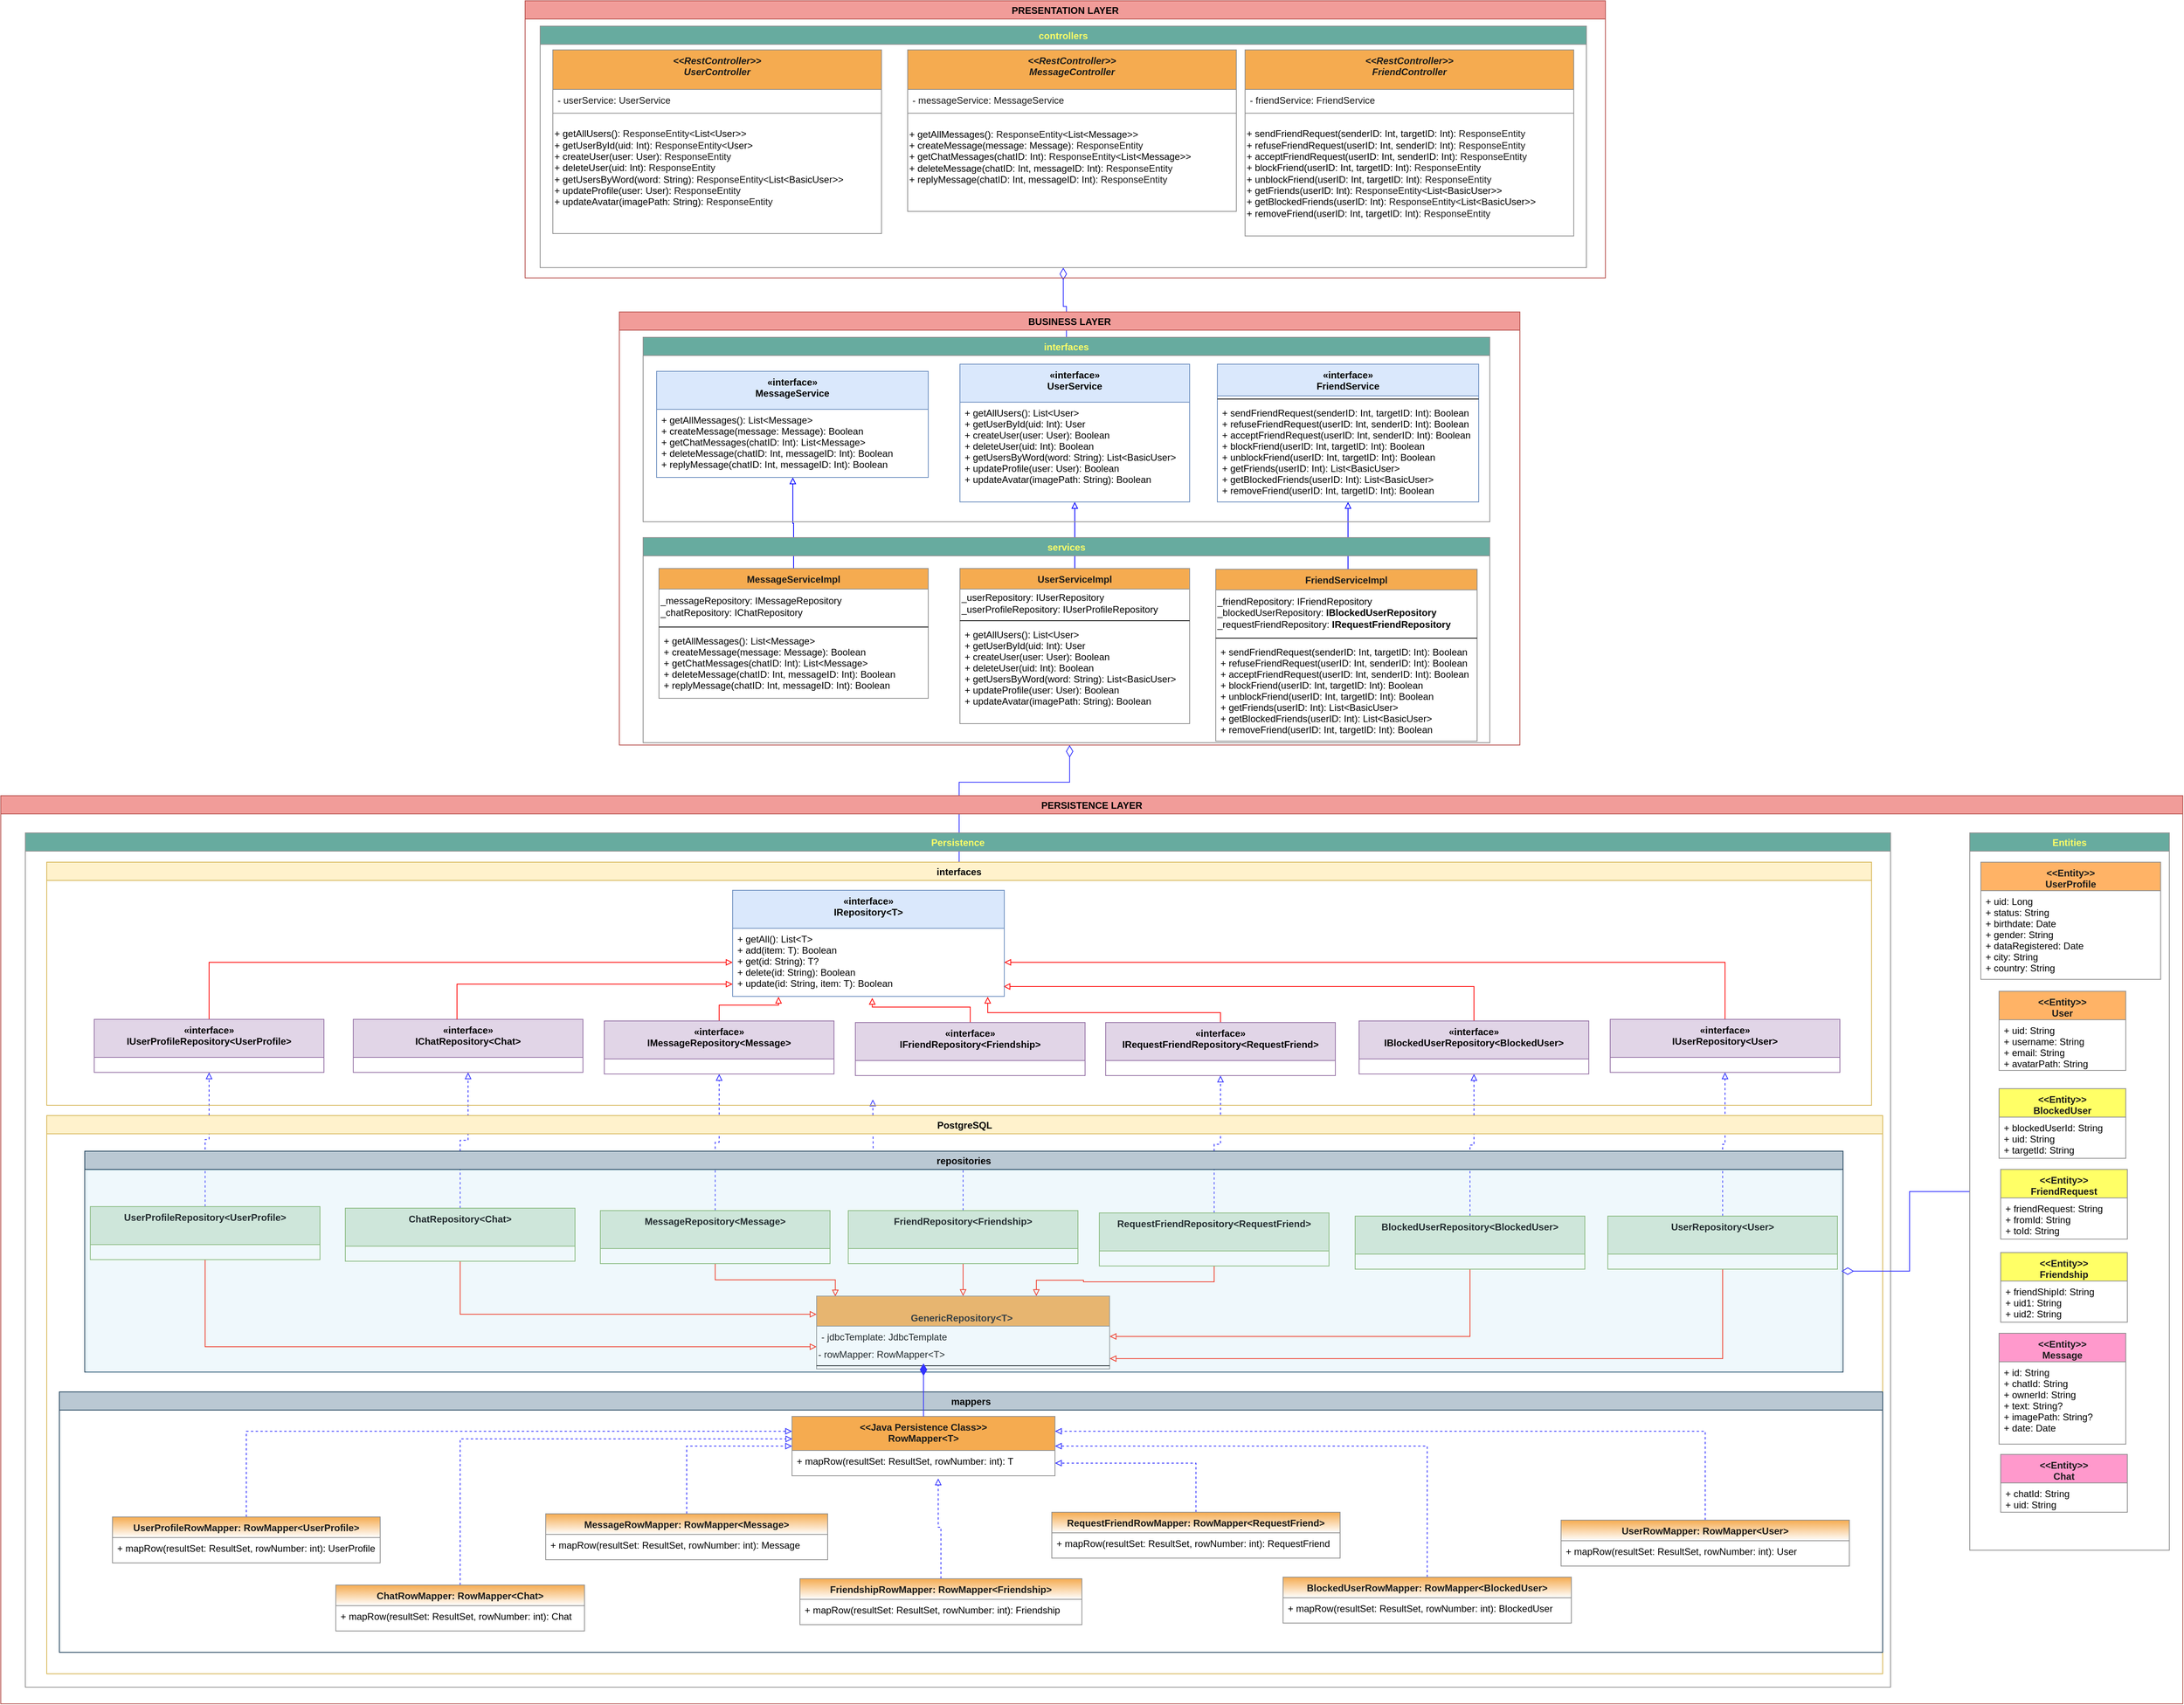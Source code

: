 <mxfile version="13.7.9" type="device" pages="2"><diagram id="EqZXVOg2RNp_btLgEk6t" name="Page-1"><mxGraphModel dx="2035" dy="685" grid="0" gridSize="10" guides="1" tooltips="1" connect="1" arrows="1" fold="1" page="1" pageScale="1" pageWidth="850" pageHeight="1100" math="0" shadow="0"><root><mxCell id="0"/><mxCell id="1" parent="0"/><mxCell id="MjmWyClsYT1ka8K1pKvn-339" style="edgeStyle=orthogonalEdgeStyle;rounded=0;orthogonalLoop=1;jettySize=auto;html=1;entryX=0.5;entryY=1;entryDx=0;entryDy=0;shadow=0;startArrow=none;startFill=0;endArrow=diamondThin;endFill=0;endSize=13;strokeColor=#3333FF;" edge="1" parent="1" source="uaOfw5LjcdV6CBOxVXER-17" target="uaOfw5LjcdV6CBOxVXER-5"><mxGeometry relative="1" as="geometry"/></mxCell><mxCell id="MjmWyClsYT1ka8K1pKvn-334" style="edgeStyle=orthogonalEdgeStyle;rounded=0;orthogonalLoop=1;jettySize=auto;html=1;entryX=0.5;entryY=1;entryDx=0;entryDy=0;shadow=0;startArrow=none;startFill=0;endArrow=diamondThin;endFill=0;endSize=13;strokeColor=#3333FF;" edge="1" parent="1" source="MjmWyClsYT1ka8K1pKvn-83" target="MjmWyClsYT1ka8K1pKvn-32"><mxGeometry relative="1" as="geometry"><Array as="points"><mxPoint x="564" y="993"/><mxPoint x="703" y="993"/></Array></mxGeometry></mxCell><mxCell id="MjmWyClsYT1ka8K1pKvn-149" style="edgeStyle=orthogonalEdgeStyle;rounded=0;orthogonalLoop=1;jettySize=auto;html=1;shadow=0;dashed=1;endArrow=block;endFill=0;strokeColor=#3333FF;" edge="1" parent="1" source="MjmWyClsYT1ka8K1pKvn-137"><mxGeometry relative="1" as="geometry"><mxPoint x="455" y="1393.69" as="targetPoint"/></mxGeometry></mxCell><mxCell id="MjmWyClsYT1ka8K1pKvn-1" value="PRESENTATION LAYER" style="swimlane;strokeColor=#b85450;fillColor=#F19C99;" vertex="1" parent="1"><mxGeometry x="16" y="6" width="1364" height="350" as="geometry"/></mxCell><mxCell id="uaOfw5LjcdV6CBOxVXER-5" value="controllers" style="swimlane;strokeColor=#909090;fillColor=#67AB9F;fontColor=#FFFF66;swimlaneFillColor=none;labelBackgroundColor=none;" parent="MjmWyClsYT1ka8K1pKvn-1" vertex="1"><mxGeometry x="19" y="32" width="1321" height="305" as="geometry"/></mxCell><mxCell id="MjmWyClsYT1ka8K1pKvn-25" value="&lt;&lt;RestController&gt;&gt;&#10;FriendController&#10;" style="swimlane;fontStyle=3;align=center;verticalAlign=top;childLayout=stackLayout;horizontal=1;startSize=50;horizontalStack=0;resizeParent=1;resizeLast=0;collapsible=1;marginBottom=0;shadow=0;strokeWidth=1;fontColor=#1A1A1A;fillColor=#F5AB50;strokeColor=#909090;" vertex="1" parent="uaOfw5LjcdV6CBOxVXER-5"><mxGeometry x="890" y="30" width="415" height="235" as="geometry"><mxRectangle x="60" y="69" width="160" height="26" as="alternateBounds"/></mxGeometry></mxCell><mxCell id="MjmWyClsYT1ka8K1pKvn-28" value="- friendService: FriendService" style="text;align=left;verticalAlign=top;spacingLeft=4;spacingRight=4;overflow=hidden;rotatable=0;points=[[0,0.5],[1,0.5]];portConstraint=eastwest;shadow=0;html=0;fontColor=#1A1A1A;" vertex="1" parent="MjmWyClsYT1ka8K1pKvn-25"><mxGeometry y="50" width="415" height="26" as="geometry"/></mxCell><mxCell id="MjmWyClsYT1ka8K1pKvn-29" value="" style="line;html=1;strokeWidth=1;align=left;verticalAlign=middle;spacingTop=-1;spacingLeft=3;spacingRight=3;rotatable=0;labelPosition=right;points=[];portConstraint=eastwest;fillColor=#F5AB50;strokeColor=#909090;fontColor=#1A1A1A;labelBackgroundColor=#EEEEEE;" vertex="1" parent="MjmWyClsYT1ka8K1pKvn-25"><mxGeometry y="76" width="415" height="8" as="geometry"/></mxCell><mxCell id="MjmWyClsYT1ka8K1pKvn-30" value="&lt;font&gt;&lt;span style=&quot;color: rgb(0 , 0 , 0)&quot;&gt;&lt;br&gt;&lt;/span&gt;&lt;span style=&quot;color: rgb(0 , 0 , 0)&quot;&gt;+ sendFriendRequest(senderID: Int, targetID: Int):&amp;nbsp;&lt;/span&gt;ResponseEntity&lt;br style=&quot;padding: 0px ; margin: 0px ; color: rgb(0 , 0 , 0)&quot;&gt;&lt;span style=&quot;color: rgb(0 , 0 , 0)&quot;&gt;+ refuseFriendRequest(userID: Int, senderID: Int):&amp;nbsp;&lt;/span&gt;ResponseEntity&lt;br style=&quot;padding: 0px ; margin: 0px ; color: rgb(0 , 0 , 0)&quot;&gt;&lt;span style=&quot;color: rgb(0 , 0 , 0)&quot;&gt;+ acceptFriendRequest(userID: Int, senderID: Int):&amp;nbsp;&lt;/span&gt;ResponseEntity&lt;br style=&quot;padding: 0px ; margin: 0px ; color: rgb(0 , 0 , 0)&quot;&gt;&lt;span style=&quot;color: rgb(0 , 0 , 0)&quot;&gt;+ blockFriend(userID: Int, targetID: Int):&amp;nbsp;&lt;/span&gt;ResponseEntity&lt;br style=&quot;padding: 0px ; margin: 0px ; color: rgb(0 , 0 , 0)&quot;&gt;&lt;span style=&quot;color: rgb(0 , 0 , 0)&quot;&gt;+ unblockFriend(userID: Int, targetID: Int):&amp;nbsp;&lt;/span&gt;ResponseEntity&lt;br style=&quot;padding: 0px ; margin: 0px ; color: rgb(0 , 0 , 0)&quot;&gt;&lt;span style=&quot;color: rgb(0 , 0 , 0)&quot;&gt;+ getFriends(userID: Int):&amp;nbsp;&lt;/span&gt;ResponseEntity&amp;lt;&lt;span style=&quot;color: rgb(0 , 0 , 0)&quot;&gt;List&amp;lt;BasicUser&amp;gt;&amp;gt;&lt;/span&gt;&lt;br style=&quot;padding: 0px ; margin: 0px ; color: rgb(0 , 0 , 0)&quot;&gt;&lt;span style=&quot;color: rgb(0 , 0 , 0)&quot;&gt;+ getBlockedFriends(userID: Int):&amp;nbsp;&lt;/span&gt;ResponseEntity&amp;lt;&lt;span style=&quot;color: rgb(0 , 0 , 0)&quot;&gt;List&amp;lt;BasicUser&amp;gt;&amp;gt;&lt;/span&gt;&lt;br style=&quot;padding: 0px ; margin: 0px ; color: rgb(0 , 0 , 0)&quot;&gt;&lt;span style=&quot;color: rgb(0 , 0 , 0)&quot;&gt;+ removeFriend(userID: Int, targetID: Int):&amp;nbsp;&lt;/span&gt;ResponseEntity&amp;nbsp;&amp;nbsp;&lt;/font&gt;" style="text;html=1;align=left;verticalAlign=middle;resizable=0;points=[];autosize=1;fontColor=#1A1A1A;" vertex="1" parent="MjmWyClsYT1ka8K1pKvn-25"><mxGeometry y="84" width="415" height="130" as="geometry"/></mxCell><mxCell id="MjmWyClsYT1ka8K1pKvn-31" value="&lt;font&gt;&lt;br&gt;&lt;/font&gt;" style="text;html=1;align=left;verticalAlign=middle;resizable=0;points=[];autosize=1;fontColor=#1A1A1A;" vertex="1" parent="MjmWyClsYT1ka8K1pKvn-25"><mxGeometry y="214" width="415" height="18" as="geometry"/></mxCell><mxCell id="MjmWyClsYT1ka8K1pKvn-18" value="&lt;&lt;RestController&gt;&gt;&#10;MessageController&#10;" style="swimlane;fontStyle=3;align=center;verticalAlign=top;childLayout=stackLayout;horizontal=1;startSize=50;horizontalStack=0;resizeParent=1;resizeLast=0;collapsible=1;marginBottom=0;shadow=0;strokeWidth=1;fontColor=#1A1A1A;fillColor=#F5AB50;strokeColor=#909090;" vertex="1" parent="uaOfw5LjcdV6CBOxVXER-5"><mxGeometry x="464" y="30" width="415" height="204" as="geometry"><mxRectangle x="60" y="69" width="160" height="26" as="alternateBounds"/></mxGeometry></mxCell><mxCell id="MjmWyClsYT1ka8K1pKvn-20" value="- messageService: MessageService" style="text;align=left;verticalAlign=top;spacingLeft=4;spacingRight=4;overflow=hidden;rotatable=0;points=[[0,0.5],[1,0.5]];portConstraint=eastwest;shadow=0;html=0;fontColor=#1A1A1A;" vertex="1" parent="MjmWyClsYT1ka8K1pKvn-18"><mxGeometry y="50" width="415" height="26" as="geometry"/></mxCell><mxCell id="MjmWyClsYT1ka8K1pKvn-22" value="" style="line;html=1;strokeWidth=1;align=left;verticalAlign=middle;spacingTop=-1;spacingLeft=3;spacingRight=3;rotatable=0;labelPosition=right;points=[];portConstraint=eastwest;fillColor=#F5AB50;strokeColor=#909090;fontColor=#1A1A1A;labelBackgroundColor=#EEEEEE;" vertex="1" parent="MjmWyClsYT1ka8K1pKvn-18"><mxGeometry y="76" width="415" height="8" as="geometry"/></mxCell><mxCell id="MjmWyClsYT1ka8K1pKvn-23" value="&lt;font&gt;&lt;br&gt;&lt;span style=&quot;color: rgb(0 , 0 , 0)&quot;&gt;+ getAllMessages():&amp;nbsp;&lt;/span&gt;ResponseEntity&amp;lt;&lt;span style=&quot;color: rgb(0 , 0 , 0)&quot;&gt;List&amp;lt;Message&amp;gt;&amp;gt;&lt;/span&gt;&lt;br style=&quot;padding: 0px ; margin: 0px ; color: rgb(0 , 0 , 0)&quot;&gt;&lt;span style=&quot;color: rgb(0 , 0 , 0)&quot;&gt;+ createMessage(message: Message):&amp;nbsp;&lt;/span&gt;ResponseEntity&lt;br style=&quot;padding: 0px ; margin: 0px ; color: rgb(0 , 0 , 0)&quot;&gt;&lt;span style=&quot;color: rgb(0 , 0 , 0)&quot;&gt;+ getChatMessages(chatID: Int):&amp;nbsp;&lt;/span&gt;ResponseEntity&amp;lt;&lt;span style=&quot;color: rgb(0 , 0 , 0)&quot;&gt;List&amp;lt;Message&amp;gt;&amp;gt;&lt;/span&gt;&lt;br style=&quot;padding: 0px ; margin: 0px ; color: rgb(0 , 0 , 0)&quot;&gt;&lt;span style=&quot;color: rgb(0 , 0 , 0)&quot;&gt;+ deleteMessage(chatID: Int, messageID: Int):&amp;nbsp;&lt;/span&gt;ResponseEntity&lt;br style=&quot;padding: 0px ; margin: 0px ; color: rgb(0 , 0 , 0)&quot;&gt;&lt;span style=&quot;color: rgb(0 , 0 , 0)&quot;&gt;+ replyMessage(chatID: Int, messageID: Int):&amp;nbsp;&lt;/span&gt;ResponseEntity&lt;span style=&quot;color: rgb(0 , 0 , 0)&quot;&gt;&lt;br&gt;&lt;/span&gt;&lt;br&gt;&lt;/font&gt;" style="text;html=1;align=left;verticalAlign=middle;resizable=0;points=[];autosize=1;fontColor=#1A1A1A;" vertex="1" parent="MjmWyClsYT1ka8K1pKvn-18"><mxGeometry y="84" width="415" height="102" as="geometry"/></mxCell><mxCell id="MjmWyClsYT1ka8K1pKvn-24" value="&lt;font&gt;&lt;br&gt;&lt;/font&gt;" style="text;html=1;align=left;verticalAlign=middle;resizable=0;points=[];autosize=1;fontColor=#1A1A1A;" vertex="1" parent="MjmWyClsYT1ka8K1pKvn-18"><mxGeometry y="186" width="415" height="18" as="geometry"/></mxCell><mxCell id="uaOfw5LjcdV6CBOxVXER-6" value="&lt;&lt;RestController&gt;&gt;&#10;UserController&#10;" style="swimlane;fontStyle=3;align=center;verticalAlign=top;childLayout=stackLayout;horizontal=1;startSize=50;horizontalStack=0;resizeParent=1;resizeLast=0;collapsible=1;marginBottom=0;shadow=0;strokeWidth=1;fontColor=#1A1A1A;fillColor=#F5AB50;strokeColor=#909090;" parent="uaOfw5LjcdV6CBOxVXER-5" vertex="1"><mxGeometry x="16" y="30" width="415" height="232" as="geometry"><mxRectangle x="60" y="69" width="160" height="26" as="alternateBounds"/></mxGeometry></mxCell><mxCell id="uaOfw5LjcdV6CBOxVXER-7" value="- userService: UserService&#10;" style="text;align=left;verticalAlign=top;spacingLeft=4;spacingRight=4;overflow=hidden;rotatable=0;points=[[0,0.5],[1,0.5]];portConstraint=eastwest;fontColor=#1A1A1A;" parent="uaOfw5LjcdV6CBOxVXER-6" vertex="1"><mxGeometry y="50" width="415" height="26" as="geometry"/></mxCell><mxCell id="uaOfw5LjcdV6CBOxVXER-9" value="" style="line;html=1;strokeWidth=1;align=left;verticalAlign=middle;spacingTop=-1;spacingLeft=3;spacingRight=3;rotatable=0;labelPosition=right;points=[];portConstraint=eastwest;fillColor=#F5AB50;strokeColor=#909090;fontColor=#1A1A1A;labelBackgroundColor=#EEEEEE;" parent="uaOfw5LjcdV6CBOxVXER-6" vertex="1"><mxGeometry y="76" width="415" height="8" as="geometry"/></mxCell><mxCell id="uaOfw5LjcdV6CBOxVXER-10" value="&lt;font&gt;&lt;span style=&quot;color: rgb(0 , 0 , 0)&quot;&gt;&lt;br&gt;&lt;/span&gt;&lt;span style=&quot;color: rgb(0 , 0 , 0)&quot;&gt;+ getAllUsers():&amp;nbsp;&lt;/span&gt;ResponseEntity&amp;lt;&lt;span style=&quot;color: rgb(0 , 0 , 0)&quot;&gt;List&amp;lt;User&amp;gt;&amp;gt;&lt;/span&gt;&lt;br style=&quot;padding: 0px ; margin: 0px ; color: rgb(0 , 0 , 0)&quot;&gt;&lt;span style=&quot;color: rgb(0 , 0 , 0)&quot;&gt;+ getUserById(uid: Int):&amp;nbsp;&lt;/span&gt;ResponseEntity&amp;lt;&lt;span style=&quot;color: rgb(0 , 0 , 0)&quot;&gt;User&amp;gt;&lt;/span&gt;&lt;br style=&quot;padding: 0px ; margin: 0px ; color: rgb(0 , 0 , 0)&quot;&gt;&lt;span style=&quot;color: rgb(0 , 0 , 0)&quot;&gt;+ createUser(user: User):&amp;nbsp;&lt;/span&gt;ResponseEntity&lt;br style=&quot;padding: 0px ; margin: 0px ; color: rgb(0 , 0 , 0)&quot;&gt;&lt;span style=&quot;color: rgb(0 , 0 , 0)&quot;&gt;+ deleteUser(uid: Int):&amp;nbsp;&lt;/span&gt;ResponseEntity&lt;br style=&quot;padding: 0px ; margin: 0px ; color: rgb(0 , 0 , 0)&quot;&gt;&lt;span style=&quot;color: rgb(0 , 0 , 0)&quot;&gt;+ getUsersByWord(word: String):&amp;nbsp;&lt;/span&gt;ResponseEntity&amp;lt;&lt;span style=&quot;color: rgb(0 , 0 , 0)&quot;&gt;List&amp;lt;BasicUser&amp;gt;&amp;gt;&lt;/span&gt;&lt;br style=&quot;padding: 0px ; margin: 0px ; color: rgb(0 , 0 , 0)&quot;&gt;&lt;span style=&quot;color: rgb(0 , 0 , 0)&quot;&gt;+ updateProfile(user: User):&amp;nbsp;&lt;/span&gt;ResponseEntity&lt;br style=&quot;padding: 0px ; margin: 0px ; color: rgb(0 , 0 , 0)&quot;&gt;&lt;span style=&quot;color: rgb(0 , 0 , 0)&quot;&gt;+ updateAvatar(imagePath: String):&amp;nbsp;&lt;/span&gt;ResponseEntity&lt;span style=&quot;color: rgb(0 , 0 , 0)&quot;&gt;&lt;br&gt;&lt;/span&gt;&lt;br&gt;&lt;/font&gt;" style="text;html=1;align=left;verticalAlign=middle;resizable=0;points=[];autosize=1;fontColor=#1A1A1A;" parent="uaOfw5LjcdV6CBOxVXER-6" vertex="1"><mxGeometry y="84" width="415" height="130" as="geometry"/></mxCell><mxCell id="uaOfw5LjcdV6CBOxVXER-16" value="&lt;font&gt;&lt;br&gt;&lt;/font&gt;" style="text;html=1;align=left;verticalAlign=middle;resizable=0;points=[];autosize=1;fontColor=#1A1A1A;" parent="uaOfw5LjcdV6CBOxVXER-6" vertex="1"><mxGeometry y="214" width="415" height="18" as="geometry"/></mxCell><mxCell id="MjmWyClsYT1ka8K1pKvn-32" value="BUSINESS LAYER" style="swimlane;strokeColor=#b85450;fillColor=#F19C99;" vertex="1" parent="1"><mxGeometry x="135" y="399" width="1137" height="547" as="geometry"/></mxCell><mxCell id="uaOfw5LjcdV6CBOxVXER-36" style="edgeStyle=orthogonalEdgeStyle;rounded=0;orthogonalLoop=1;jettySize=auto;html=1;endArrow=block;endFill=0;fontColor=#1A1A1A;strokeColor=#0000FF;jumpSize=10;" parent="MjmWyClsYT1ka8K1pKvn-32" source="uaOfw5LjcdV6CBOxVXER-30" target="uaOfw5LjcdV6CBOxVXER-20" edge="1"><mxGeometry relative="1" as="geometry"><mxPoint x="657.37" y="400.008" as="targetPoint"/></mxGeometry></mxCell><mxCell id="DaOScEiOzrDckqbooxyk-13" style="edgeStyle=orthogonalEdgeStyle;rounded=0;orthogonalLoop=1;jettySize=auto;html=1;endArrow=block;endFill=0;fontColor=#1A1A1A;strokeColor=#0000FF;jumpSize=10;exitX=0.5;exitY=0;exitDx=0;exitDy=0;" parent="MjmWyClsYT1ka8K1pKvn-32" source="DaOScEiOzrDckqbooxyk-1" target="DaOScEiOzrDckqbooxyk-10" edge="1"><mxGeometry relative="1" as="geometry"><mxPoint x="753" y="536" as="sourcePoint"/><mxPoint x="753" y="459" as="targetPoint"/><Array as="points"><mxPoint x="920" y="325"/></Array></mxGeometry></mxCell><mxCell id="uaOfw5LjcdV6CBOxVXER-35" style="edgeStyle=orthogonalEdgeStyle;rounded=0;orthogonalLoop=1;jettySize=auto;html=1;fontColor=#1A1A1A;endArrow=block;endFill=0;strokeColor=#0000FF;jumpSize=10;shadow=0;" parent="MjmWyClsYT1ka8K1pKvn-32" source="uaOfw5LjcdV6CBOxVXER-26" target="uaOfw5LjcdV6CBOxVXER-18" edge="1"><mxGeometry relative="1" as="geometry"><mxPoint x="406.22" y="479.194" as="targetPoint"/><Array as="points"><mxPoint x="220" y="267"/><mxPoint x="219" y="267"/></Array></mxGeometry></mxCell><mxCell id="uaOfw5LjcdV6CBOxVXER-17" value="interfaces" style="swimlane;strokeColor=#909090;fillColor=#67AB9F;fontColor=#FFFF66;" parent="MjmWyClsYT1ka8K1pKvn-32" vertex="1"><mxGeometry x="30" y="32" width="1069" height="233" as="geometry"/></mxCell><mxCell id="uaOfw5LjcdV6CBOxVXER-18" value="«interface»&#10;MessageService" style="swimlane;fontStyle=1;align=center;verticalAlign=top;childLayout=stackLayout;horizontal=1;startSize=48;horizontalStack=0;resizeParent=1;resizeParentMax=0;resizeLast=0;collapsible=1;marginBottom=0;strokeColor=#6c8ebf;fillColor=#dae8fc;" parent="uaOfw5LjcdV6CBOxVXER-17" vertex="1"><mxGeometry x="17" y="43" width="343" height="134" as="geometry"/></mxCell><mxCell id="DaOScEiOzrDckqbooxyk-8" value="+ getAllMessages(): List&lt;Message&gt;&#10;+ createMessage(message: Message): Boolean&#10;+ getChatMessages(chatID: Int): List&lt;Message&gt;&#10;+ deleteMessage(chatID: Int, messageID: Int): Boolean&#10;+ replyMessage(chatID: Int, messageID: Int): Boolean" style="text;strokeColor=none;fillColor=none;align=left;verticalAlign=top;spacingLeft=4;spacingRight=4;overflow=hidden;rotatable=0;points=[[0,0.5],[1,0.5]];portConstraint=eastwest;" parent="uaOfw5LjcdV6CBOxVXER-18" vertex="1"><mxGeometry y="48" width="343" height="86" as="geometry"/></mxCell><mxCell id="uaOfw5LjcdV6CBOxVXER-20" value="«interface»&#10;UserService" style="swimlane;fontStyle=1;align=center;verticalAlign=top;childLayout=stackLayout;horizontal=1;startSize=48;horizontalStack=0;resizeParent=1;resizeParentMax=0;resizeLast=0;collapsible=1;marginBottom=0;strokeColor=#6c8ebf;fillColor=#dae8fc;" parent="uaOfw5LjcdV6CBOxVXER-17" vertex="1"><mxGeometry x="400" y="34" width="290" height="174" as="geometry"/></mxCell><mxCell id="DaOScEiOzrDckqbooxyk-9" value="+ getAllUsers(): List&lt;User&gt;&#10;+ getUserById(uid: Int): User&#10;+ createUser(user: User): Boolean&#10;+ deleteUser(uid: Int): Boolean&#10;+ getUsersByWord(word: String): List&lt;BasicUser&gt;&#10;+ updateProfile(user: User): Boolean&#10;+ updateAvatar(imagePath: String): Boolean" style="text;strokeColor=none;fillColor=none;align=left;verticalAlign=top;spacingLeft=4;spacingRight=4;overflow=hidden;rotatable=0;points=[[0,0.5],[1,0.5]];portConstraint=eastwest;" parent="uaOfw5LjcdV6CBOxVXER-20" vertex="1"><mxGeometry y="48" width="290" height="126" as="geometry"/></mxCell><mxCell id="uaOfw5LjcdV6CBOxVXER-22" value="" style="text;strokeColor=none;fillColor=none;align=left;verticalAlign=middle;spacingTop=-1;spacingLeft=4;spacingRight=4;rotatable=0;labelPosition=right;points=[];portConstraint=eastwest;fontColor=#1A1A1A;" parent="uaOfw5LjcdV6CBOxVXER-17" vertex="1"><mxGeometry x="145" y="200" width="20" height="14" as="geometry"/></mxCell><mxCell id="DaOScEiOzrDckqbooxyk-10" value="«interface»&#10;FriendService" style="swimlane;fontStyle=1;align=center;verticalAlign=top;childLayout=stackLayout;horizontal=1;startSize=40;horizontalStack=0;resizeParent=1;resizeParentMax=0;resizeLast=0;collapsible=1;marginBottom=0;strokeColor=#6c8ebf;fillColor=#dae8fc;" parent="uaOfw5LjcdV6CBOxVXER-17" vertex="1"><mxGeometry x="725" y="34" width="330" height="174" as="geometry"/></mxCell><mxCell id="DaOScEiOzrDckqbooxyk-11" value="" style="line;strokeWidth=1;fillColor=none;align=left;verticalAlign=middle;spacingTop=-1;spacingLeft=3;spacingRight=3;rotatable=0;labelPosition=right;points=[];portConstraint=eastwest;" parent="DaOScEiOzrDckqbooxyk-10" vertex="1"><mxGeometry y="40" width="330" height="8" as="geometry"/></mxCell><mxCell id="DaOScEiOzrDckqbooxyk-12" value="+ sendFriendRequest(senderID: Int, targetID: Int): Boolean&#10;+ refuseFriendRequest(userID: Int, senderID: Int): Boolean&#10;+ acceptFriendRequest(userID: Int, senderID: Int): Boolean&#10;+ blockFriend(userID: Int, targetID: Int): Boolean&#10;+ unblockFriend(userID: Int, targetID: Int): Boolean&#10;+ getFriends(userID: Int): List&lt;BasicUser&gt;&#10;+ getBlockedFriends(userID: Int): List&lt;BasicUser&gt;&#10;+ removeFriend(userID: Int, targetID: Int): Boolean " style="text;strokeColor=none;fillColor=none;align=left;verticalAlign=top;spacingLeft=4;spacingRight=4;overflow=hidden;rotatable=0;points=[[0,0.5],[1,0.5]];portConstraint=eastwest;" parent="DaOScEiOzrDckqbooxyk-10" vertex="1"><mxGeometry y="48" width="330" height="126" as="geometry"/></mxCell><mxCell id="uaOfw5LjcdV6CBOxVXER-25" value="services" style="swimlane;strokeColor=#909090;fillColor=#67AB9F;fontColor=#FFFF66;" parent="MjmWyClsYT1ka8K1pKvn-32" vertex="1"><mxGeometry x="30" y="285" width="1069" height="259" as="geometry"/></mxCell><mxCell id="DaOScEiOzrDckqbooxyk-1" value="FriendServiceImpl" style="swimlane;fontStyle=1;align=center;verticalAlign=top;childLayout=stackLayout;horizontal=1;startSize=26;horizontalStack=0;resizeParent=1;resizeParentMax=0;resizeLast=0;collapsible=1;marginBottom=0;strokeColor=#909090;fillColor=#F5AB50;fontColor=#1A1A1A;" parent="uaOfw5LjcdV6CBOxVXER-25" vertex="1"><mxGeometry x="723" y="40" width="330" height="217" as="geometry"/></mxCell><mxCell id="MjmWyClsYT1ka8K1pKvn-337" value="&lt;span&gt;_friendRepository: IFriendRepository&lt;br&gt;&lt;/span&gt;_blockedUserRepository:&amp;nbsp;&lt;span style=&quot;font-weight: 700 ; text-align: center&quot;&gt;IBlockedUserRepository&lt;/span&gt;&lt;br&gt;_requestFriendRepository:&amp;nbsp;&lt;span style=&quot;font-weight: 700 ; text-align: center&quot;&gt;IRequestFriendRepository&lt;/span&gt;&lt;span&gt;&amp;nbsp;&lt;/span&gt;" style="text;html=1;strokeColor=none;fillColor=none;align=left;verticalAlign=middle;whiteSpace=wrap;rounded=0;shadow=0;glass=0;labelBackgroundColor=none;sketch=0;opacity=0;" vertex="1" parent="DaOScEiOzrDckqbooxyk-1"><mxGeometry y="26" width="330" height="57" as="geometry"/></mxCell><mxCell id="DaOScEiOzrDckqbooxyk-2" value="" style="line;strokeWidth=1;fillColor=none;align=left;verticalAlign=middle;spacingTop=-1;spacingLeft=3;spacingRight=3;rotatable=0;labelPosition=right;points=[];portConstraint=eastwest;" parent="DaOScEiOzrDckqbooxyk-1" vertex="1"><mxGeometry y="83" width="330" height="8" as="geometry"/></mxCell><mxCell id="DaOScEiOzrDckqbooxyk-3" value="+ sendFriendRequest(senderID: Int, targetID: Int): Boolean&#10;+ refuseFriendRequest(userID: Int, senderID: Int): Boolean&#10;+ acceptFriendRequest(userID: Int, senderID: Int): Boolean&#10;+ blockFriend(userID: Int, targetID: Int): Boolean&#10;+ unblockFriend(userID: Int, targetID: Int): Boolean&#10;+ getFriends(userID: Int): List&lt;BasicUser&gt;&#10;+ getBlockedFriends(userID: Int): List&lt;BasicUser&gt;&#10;+ removeFriend(userID: Int, targetID: Int): Boolean " style="text;strokeColor=none;fillColor=none;align=left;verticalAlign=top;spacingLeft=4;spacingRight=4;overflow=hidden;rotatable=0;points=[[0,0.5],[1,0.5]];portConstraint=eastwest;" parent="DaOScEiOzrDckqbooxyk-1" vertex="1"><mxGeometry y="91" width="330" height="126" as="geometry"/></mxCell><mxCell id="uaOfw5LjcdV6CBOxVXER-26" value="MessageServiceImpl" style="swimlane;fontStyle=1;align=center;verticalAlign=top;childLayout=stackLayout;horizontal=1;startSize=26;horizontalStack=0;resizeParent=1;resizeParentMax=0;resizeLast=0;collapsible=1;marginBottom=0;strokeColor=#909090;fillColor=#F5AB50;fontColor=#1A1A1A;" parent="uaOfw5LjcdV6CBOxVXER-25" vertex="1"><mxGeometry x="20" y="39" width="340" height="164" as="geometry"/></mxCell><mxCell id="MjmWyClsYT1ka8K1pKvn-335" value="_messageRepository: IMessageRepository&lt;br&gt;_chatRepository: IChatRepository&amp;nbsp;&amp;nbsp;" style="text;html=1;strokeColor=none;fillColor=none;align=left;verticalAlign=middle;whiteSpace=wrap;rounded=0;shadow=0;glass=0;labelBackgroundColor=none;sketch=0;opacity=0;" vertex="1" parent="uaOfw5LjcdV6CBOxVXER-26"><mxGeometry y="26" width="340" height="44" as="geometry"/></mxCell><mxCell id="uaOfw5LjcdV6CBOxVXER-28" value="" style="line;strokeWidth=1;fillColor=none;align=left;verticalAlign=middle;spacingTop=-1;spacingLeft=3;spacingRight=3;rotatable=0;labelPosition=right;points=[];portConstraint=eastwest;" parent="uaOfw5LjcdV6CBOxVXER-26" vertex="1"><mxGeometry y="70" width="340" height="8" as="geometry"/></mxCell><mxCell id="uaOfw5LjcdV6CBOxVXER-29" value="+ getAllMessages(): List&lt;Message&gt;&#10;+ createMessage(message: Message): Boolean&#10;+ getChatMessages(chatID: Int): List&lt;Message&gt;&#10;+ deleteMessage(chatID: Int, messageID: Int): Boolean&#10;+ replyMessage(chatID: Int, messageID: Int): Boolean" style="text;strokeColor=none;fillColor=none;align=left;verticalAlign=top;spacingLeft=4;spacingRight=4;overflow=hidden;rotatable=0;points=[[0,0.5],[1,0.5]];portConstraint=eastwest;" parent="uaOfw5LjcdV6CBOxVXER-26" vertex="1"><mxGeometry y="78" width="340" height="86" as="geometry"/></mxCell><mxCell id="uaOfw5LjcdV6CBOxVXER-30" value="UserServiceImpl" style="swimlane;fontStyle=1;align=center;verticalAlign=top;childLayout=stackLayout;horizontal=1;startSize=26;horizontalStack=0;resizeParent=1;resizeParentMax=0;resizeLast=0;collapsible=1;marginBottom=0;strokeColor=#909090;fillColor=#F5AB50;fontColor=#1A1A1A;" parent="uaOfw5LjcdV6CBOxVXER-25" vertex="1"><mxGeometry x="400" y="39" width="290" height="196" as="geometry"/></mxCell><mxCell id="MjmWyClsYT1ka8K1pKvn-336" value="&lt;span&gt;_userRepository: IUserRepository&lt;br&gt;&lt;/span&gt;_userProfileRepository: IUserProfileRepository" style="text;html=1;strokeColor=none;fillColor=none;align=left;verticalAlign=middle;whiteSpace=wrap;rounded=0;shadow=0;glass=0;labelBackgroundColor=none;sketch=0;opacity=0;" vertex="1" parent="uaOfw5LjcdV6CBOxVXER-30"><mxGeometry y="26" width="290" height="36" as="geometry"/></mxCell><mxCell id="uaOfw5LjcdV6CBOxVXER-32" value="" style="line;strokeWidth=1;fillColor=none;align=left;verticalAlign=middle;spacingTop=-1;spacingLeft=3;spacingRight=3;rotatable=0;labelPosition=right;points=[];portConstraint=eastwest;" parent="uaOfw5LjcdV6CBOxVXER-30" vertex="1"><mxGeometry y="62" width="290" height="8" as="geometry"/></mxCell><mxCell id="uaOfw5LjcdV6CBOxVXER-33" value="+ getAllUsers(): List&lt;User&gt;&#10;+ getUserById(uid: Int): User&#10;+ createUser(user: User): Boolean&#10;+ deleteUser(uid: Int): Boolean&#10;+ getUsersByWord(word: String): List&lt;BasicUser&gt;&#10;+ updateProfile(user: User): Boolean&#10;+ updateAvatar(imagePath: String): Boolean" style="text;strokeColor=none;fillColor=none;align=left;verticalAlign=top;spacingLeft=4;spacingRight=4;overflow=hidden;rotatable=0;points=[[0,0.5],[1,0.5]];portConstraint=eastwest;" parent="uaOfw5LjcdV6CBOxVXER-30" vertex="1"><mxGeometry y="70" width="290" height="126" as="geometry"/></mxCell><mxCell id="uaOfw5LjcdV6CBOxVXER-34" value="" style="text;strokeColor=none;fillColor=none;align=left;verticalAlign=middle;spacingTop=-1;spacingLeft=4;spacingRight=4;rotatable=0;labelPosition=right;points=[];portConstraint=eastwest;fontColor=#1A1A1A;" parent="uaOfw5LjcdV6CBOxVXER-25" vertex="1"><mxGeometry x="145" y="200" width="20" height="14" as="geometry"/></mxCell><mxCell id="MjmWyClsYT1ka8K1pKvn-49" value="PERSISTENCE LAYER" style="swimlane;strokeColor=#b85450;fillColor=#F19C99;labelBackgroundColor=none;labelBorderColor=none;rounded=0;shadow=0;sketch=0;glass=0;" vertex="1" parent="1"><mxGeometry x="-646" y="1010" width="2755" height="1147" as="geometry"/></mxCell><mxCell id="MjmWyClsYT1ka8K1pKvn-119" value="Persistence" style="swimlane;strokeColor=#909090;fillColor=#67AB9F;fontColor=#FFFF66;" vertex="1" parent="MjmWyClsYT1ka8K1pKvn-49"><mxGeometry x="31" y="47" width="2355" height="1079" as="geometry"/></mxCell><mxCell id="MjmWyClsYT1ka8K1pKvn-146" style="edgeStyle=orthogonalEdgeStyle;rounded=0;orthogonalLoop=1;jettySize=auto;html=1;entryX=0.5;entryY=1;entryDx=0;entryDy=0;shadow=0;endArrow=block;endFill=0;dashed=1;strokeColor=#3333FF;" edge="1" parent="MjmWyClsYT1ka8K1pKvn-119" source="MjmWyClsYT1ka8K1pKvn-118" target="MjmWyClsYT1ka8K1pKvn-92"><mxGeometry relative="1" as="geometry"/></mxCell><mxCell id="MjmWyClsYT1ka8K1pKvn-147" style="edgeStyle=orthogonalEdgeStyle;rounded=0;orthogonalLoop=1;jettySize=auto;html=1;entryX=0.5;entryY=1;entryDx=0;entryDy=0;shadow=0;dashed=1;endArrow=block;endFill=0;strokeColor=#3333FF;" edge="1" parent="MjmWyClsYT1ka8K1pKvn-119" source="MjmWyClsYT1ka8K1pKvn-135" target="MjmWyClsYT1ka8K1pKvn-93"><mxGeometry relative="1" as="geometry"/></mxCell><mxCell id="MjmWyClsYT1ka8K1pKvn-148" style="edgeStyle=orthogonalEdgeStyle;rounded=0;orthogonalLoop=1;jettySize=auto;html=1;entryX=0.5;entryY=1;entryDx=0;entryDy=0;shadow=0;dashed=1;endArrow=block;endFill=0;strokeColor=#3333FF;" edge="1" parent="MjmWyClsYT1ka8K1pKvn-119" source="MjmWyClsYT1ka8K1pKvn-136" target="MjmWyClsYT1ka8K1pKvn-94"><mxGeometry relative="1" as="geometry"/></mxCell><mxCell id="MjmWyClsYT1ka8K1pKvn-150" style="edgeStyle=orthogonalEdgeStyle;rounded=0;orthogonalLoop=1;jettySize=auto;html=1;entryX=0.5;entryY=1;entryDx=0;entryDy=0;shadow=0;dashed=1;endArrow=block;endFill=0;strokeColor=#3333FF;" edge="1" parent="MjmWyClsYT1ka8K1pKvn-119" source="MjmWyClsYT1ka8K1pKvn-138" target="MjmWyClsYT1ka8K1pKvn-104"><mxGeometry relative="1" as="geometry"/></mxCell><mxCell id="MjmWyClsYT1ka8K1pKvn-151" style="edgeStyle=orthogonalEdgeStyle;rounded=0;orthogonalLoop=1;jettySize=auto;html=1;entryX=0.5;entryY=1;entryDx=0;entryDy=0;shadow=0;dashed=1;endArrow=block;endFill=0;strokeColor=#3333FF;" edge="1" parent="MjmWyClsYT1ka8K1pKvn-119" source="MjmWyClsYT1ka8K1pKvn-139" target="MjmWyClsYT1ka8K1pKvn-105"><mxGeometry relative="1" as="geometry"/></mxCell><mxCell id="MjmWyClsYT1ka8K1pKvn-152" style="edgeStyle=orthogonalEdgeStyle;rounded=0;orthogonalLoop=1;jettySize=auto;html=1;entryX=0.5;entryY=1;entryDx=0;entryDy=0;shadow=0;dashed=1;endArrow=block;endFill=0;strokeColor=#3333FF;" edge="1" parent="MjmWyClsYT1ka8K1pKvn-119" source="MjmWyClsYT1ka8K1pKvn-140" target="MjmWyClsYT1ka8K1pKvn-86"><mxGeometry relative="1" as="geometry"/></mxCell><mxCell id="MjmWyClsYT1ka8K1pKvn-126" value="" style="text;strokeColor=none;fillColor=none;align=left;verticalAlign=middle;spacingTop=-1;spacingLeft=4;spacingRight=4;rotatable=0;labelPosition=right;points=[];portConstraint=eastwest;fontColor=#1A1A1A;" vertex="1" parent="MjmWyClsYT1ka8K1pKvn-119"><mxGeometry x="145" y="200" width="20" height="14" as="geometry"/></mxCell><mxCell id="MjmWyClsYT1ka8K1pKvn-83" value="interfaces" style="swimlane;strokeColor=#d6b656;fillColor=#fff2cc;container=0;" vertex="1" parent="MjmWyClsYT1ka8K1pKvn-119"><mxGeometry x="27" y="37" width="2304" height="307" as="geometry"><mxRectangle x="27" y="37" width="84" height="23" as="alternateBounds"/></mxGeometry></mxCell><mxCell id="MjmWyClsYT1ka8K1pKvn-106" style="edgeStyle=orthogonalEdgeStyle;rounded=0;orthogonalLoop=1;jettySize=auto;html=1;shadow=0;endArrow=block;endFill=0;strokeColor=#FF0808;" edge="1" parent="MjmWyClsYT1ka8K1pKvn-83" source="MjmWyClsYT1ka8K1pKvn-92" target="MjmWyClsYT1ka8K1pKvn-85"><mxGeometry relative="1" as="geometry"/></mxCell><mxCell id="MjmWyClsYT1ka8K1pKvn-92" value="«interface»&#10;IUserProfileRepository&lt;UserProfile&gt;" style="swimlane;fontStyle=1;align=center;verticalAlign=top;childLayout=stackLayout;horizontal=1;startSize=48;horizontalStack=0;resizeParent=1;resizeParentMax=0;resizeLast=0;collapsible=1;marginBottom=0;strokeColor=#9673a6;fillColor=#e1d5e7;" vertex="1" parent="MjmWyClsYT1ka8K1pKvn-83"><mxGeometry x="60" y="198.5" width="290" height="67" as="geometry"/></mxCell><mxCell id="MjmWyClsYT1ka8K1pKvn-145" style="edgeStyle=orthogonalEdgeStyle;rounded=0;orthogonalLoop=1;jettySize=auto;html=1;shadow=0;endArrow=block;endFill=0;strokeColor=#FF0808;" edge="1" parent="MjmWyClsYT1ka8K1pKvn-83" source="MjmWyClsYT1ka8K1pKvn-86" target="MjmWyClsYT1ka8K1pKvn-85"><mxGeometry relative="1" as="geometry"/></mxCell><mxCell id="MjmWyClsYT1ka8K1pKvn-86" value="«interface»&#10;IUserRepository&lt;User&gt;" style="swimlane;fontStyle=1;align=center;verticalAlign=top;childLayout=stackLayout;horizontal=1;startSize=48;horizontalStack=0;resizeParent=1;resizeParentMax=0;resizeLast=0;collapsible=1;marginBottom=0;strokeColor=#9673a6;fillColor=#e1d5e7;" vertex="1" parent="MjmWyClsYT1ka8K1pKvn-83"><mxGeometry x="1974" y="198.5" width="290" height="67" as="geometry"/></mxCell><mxCell id="MjmWyClsYT1ka8K1pKvn-144" style="edgeStyle=orthogonalEdgeStyle;rounded=0;orthogonalLoop=1;jettySize=auto;html=1;entryX=0.997;entryY=0.855;entryDx=0;entryDy=0;entryPerimeter=0;shadow=0;endArrow=block;endFill=0;strokeColor=#FF0808;" edge="1" parent="MjmWyClsYT1ka8K1pKvn-83" source="MjmWyClsYT1ka8K1pKvn-105" target="MjmWyClsYT1ka8K1pKvn-85"><mxGeometry relative="1" as="geometry"/></mxCell><mxCell id="MjmWyClsYT1ka8K1pKvn-105" value="«interface»&#10;IBlockedUserRepository&lt;BlockedUser&gt;" style="swimlane;fontStyle=1;align=center;verticalAlign=top;childLayout=stackLayout;horizontal=1;startSize=48;horizontalStack=0;resizeParent=1;resizeParentMax=0;resizeLast=0;collapsible=1;marginBottom=0;strokeColor=#9673a6;fillColor=#e1d5e7;" vertex="1" parent="MjmWyClsYT1ka8K1pKvn-83"><mxGeometry x="1657" y="200.5" width="290" height="67" as="geometry"/></mxCell><mxCell id="MjmWyClsYT1ka8K1pKvn-143" style="edgeStyle=orthogonalEdgeStyle;rounded=0;orthogonalLoop=1;jettySize=auto;html=1;entryX=0.939;entryY=1.006;entryDx=0;entryDy=0;entryPerimeter=0;shadow=0;endArrow=block;endFill=0;strokeColor=#FF0808;" edge="1" parent="MjmWyClsYT1ka8K1pKvn-83" source="MjmWyClsYT1ka8K1pKvn-104" target="MjmWyClsYT1ka8K1pKvn-85"><mxGeometry relative="1" as="geometry"><Array as="points"><mxPoint x="1482" y="190"/><mxPoint x="1188" y="190"/></Array></mxGeometry></mxCell><mxCell id="MjmWyClsYT1ka8K1pKvn-104" value="«interface»&#10;IRequestFriendRepository&lt;RequestFriend&gt;" style="swimlane;fontStyle=1;align=center;verticalAlign=top;childLayout=stackLayout;horizontal=1;startSize=48;horizontalStack=0;resizeParent=1;resizeParentMax=0;resizeLast=0;collapsible=1;marginBottom=0;strokeColor=#9673a6;fillColor=#e1d5e7;" vertex="1" parent="MjmWyClsYT1ka8K1pKvn-83"><mxGeometry x="1337" y="202.5" width="290" height="67" as="geometry"/></mxCell><mxCell id="MjmWyClsYT1ka8K1pKvn-142" style="edgeStyle=orthogonalEdgeStyle;rounded=0;orthogonalLoop=1;jettySize=auto;html=1;entryX=0.514;entryY=1.022;entryDx=0;entryDy=0;entryPerimeter=0;shadow=0;endArrow=block;endFill=0;strokeColor=#FF0808;" edge="1" parent="MjmWyClsYT1ka8K1pKvn-83" source="MjmWyClsYT1ka8K1pKvn-103" target="MjmWyClsYT1ka8K1pKvn-85"><mxGeometry relative="1" as="geometry"><Array as="points"><mxPoint x="1166" y="183"/><mxPoint x="1042" y="183"/></Array></mxGeometry></mxCell><mxCell id="MjmWyClsYT1ka8K1pKvn-103" value="«interface»&#10;IFriendRepository&lt;Friendship&gt;" style="swimlane;fontStyle=1;align=center;verticalAlign=top;childLayout=stackLayout;horizontal=1;startSize=48;horizontalStack=0;resizeParent=1;resizeParentMax=0;resizeLast=0;collapsible=1;marginBottom=0;strokeColor=#9673a6;fillColor=#e1d5e7;" vertex="1" parent="MjmWyClsYT1ka8K1pKvn-83"><mxGeometry x="1021" y="202.5" width="290" height="67" as="geometry"/></mxCell><mxCell id="MjmWyClsYT1ka8K1pKvn-141" style="edgeStyle=orthogonalEdgeStyle;rounded=0;orthogonalLoop=1;jettySize=auto;html=1;entryX=0.169;entryY=1.006;entryDx=0;entryDy=0;entryPerimeter=0;shadow=0;endArrow=block;endFill=0;strokeColor=#FF0808;" edge="1" parent="MjmWyClsYT1ka8K1pKvn-83" source="MjmWyClsYT1ka8K1pKvn-94" target="MjmWyClsYT1ka8K1pKvn-85"><mxGeometry relative="1" as="geometry"/></mxCell><mxCell id="MjmWyClsYT1ka8K1pKvn-94" value="«interface»&#10;IMessageRepository&lt;Message&gt;" style="swimlane;fontStyle=1;align=center;verticalAlign=top;childLayout=stackLayout;horizontal=1;startSize=48;horizontalStack=0;resizeParent=1;resizeParentMax=0;resizeLast=0;collapsible=1;marginBottom=0;strokeColor=#9673a6;fillColor=#e1d5e7;" vertex="1" parent="MjmWyClsYT1ka8K1pKvn-83"><mxGeometry x="704" y="200.5" width="290" height="67" as="geometry"/></mxCell><mxCell id="MjmWyClsYT1ka8K1pKvn-93" value="«interface»&#10;IChatRepository&lt;Chat&gt;" style="swimlane;fontStyle=1;align=center;verticalAlign=top;childLayout=stackLayout;horizontal=1;startSize=48;horizontalStack=0;resizeParent=1;resizeParentMax=0;resizeLast=0;collapsible=1;marginBottom=0;strokeColor=#9673a6;fillColor=#e1d5e7;" vertex="1" parent="MjmWyClsYT1ka8K1pKvn-83"><mxGeometry x="387" y="198.5" width="290" height="67" as="geometry"/></mxCell><mxCell id="MjmWyClsYT1ka8K1pKvn-84" value="«interface»&#10;IRepository&lt;T&gt;" style="swimlane;fontStyle=1;align=center;verticalAlign=top;childLayout=stackLayout;horizontal=1;startSize=48;horizontalStack=0;resizeParent=1;resizeParentMax=0;resizeLast=0;collapsible=1;marginBottom=0;strokeColor=#6c8ebf;fillColor=#dae8fc;" vertex="1" parent="MjmWyClsYT1ka8K1pKvn-83"><mxGeometry x="866" y="35.5" width="343" height="134" as="geometry"/></mxCell><mxCell id="MjmWyClsYT1ka8K1pKvn-85" value="+ getAll(): List&lt;T&gt;&#10;+ add(item: T): Boolean&#10;+ get(id: String): T?&#10;+ delete(id: String): Boolean&#10;+ update(id: String, item: T): Boolean" style="text;strokeColor=none;fillColor=none;align=left;verticalAlign=top;spacingLeft=4;spacingRight=4;overflow=hidden;rotatable=0;points=[[0,0.5],[1,0.5]];portConstraint=eastwest;" vertex="1" parent="MjmWyClsYT1ka8K1pKvn-84"><mxGeometry y="48" width="343" height="86" as="geometry"/></mxCell><mxCell id="MjmWyClsYT1ka8K1pKvn-88" value="" style="text;strokeColor=none;fillColor=none;align=left;verticalAlign=middle;spacingTop=-1;spacingLeft=4;spacingRight=4;rotatable=0;labelPosition=right;points=[];portConstraint=eastwest;fontColor=#1A1A1A;" vertex="1" parent="MjmWyClsYT1ka8K1pKvn-83"><mxGeometry x="145" y="200" width="20" height="14" as="geometry"/></mxCell><mxCell id="MjmWyClsYT1ka8K1pKvn-107" style="edgeStyle=orthogonalEdgeStyle;rounded=0;orthogonalLoop=1;jettySize=auto;html=1;shadow=0;endArrow=block;endFill=0;strokeColor=#FF0808;" edge="1" parent="MjmWyClsYT1ka8K1pKvn-83" source="MjmWyClsYT1ka8K1pKvn-93" target="MjmWyClsYT1ka8K1pKvn-85"><mxGeometry relative="1" as="geometry"><Array as="points"><mxPoint x="518" y="154"/></Array></mxGeometry></mxCell><mxCell id="Bfsfyom51XoFMj54IGOE-1" value="PostgreSQL" style="swimlane;strokeColor=#d6b656;fillColor=#fff2cc;" parent="MjmWyClsYT1ka8K1pKvn-119" vertex="1"><mxGeometry x="27" y="357" width="2318" height="705" as="geometry"/></mxCell><mxCell id="Bfsfyom51XoFMj54IGOE-10" value="" style="text;strokeColor=none;fillColor=none;align=left;verticalAlign=middle;spacingTop=-1;spacingLeft=4;spacingRight=4;rotatable=0;labelPosition=right;points=[];portConstraint=eastwest;fontColor=#1A1A1A;" parent="Bfsfyom51XoFMj54IGOE-1" vertex="1"><mxGeometry x="145" y="200" width="20" height="14" as="geometry"/></mxCell><mxCell id="uaOfw5LjcdV6CBOxVXER-44" value="mappers" style="swimlane;strokeColor=#23445d;fillColor=#bac8d3;" parent="Bfsfyom51XoFMj54IGOE-1" vertex="1"><mxGeometry x="16" y="349" width="2302" height="329" as="geometry"/></mxCell><mxCell id="MjmWyClsYT1ka8K1pKvn-171" value="&lt;&lt;Java Persistence Class&gt;&gt;&#10;RowMapper&lt;T&gt;" style="swimlane;fontStyle=1;align=center;verticalAlign=top;childLayout=stackLayout;horizontal=1;startSize=43;horizontalStack=0;resizeParent=1;resizeParentMax=0;resizeLast=0;collapsible=1;marginBottom=0;strokeColor=#909090;fillColor=#F5AB50;fontColor=#1A1A1A;" vertex="1" parent="uaOfw5LjcdV6CBOxVXER-44"><mxGeometry x="925" y="31" width="332" height="75" as="geometry"/></mxCell><mxCell id="MjmWyClsYT1ka8K1pKvn-172" value="+ mapRow(resultSet: ResultSet, rowNumber: int): T" style="text;strokeColor=none;fillColor=none;align=left;verticalAlign=top;spacingLeft=4;spacingRight=4;overflow=hidden;rotatable=0;points=[[0,0.5],[1,0.5]];portConstraint=eastwest;" vertex="1" parent="MjmWyClsYT1ka8K1pKvn-171"><mxGeometry y="43" width="332" height="32" as="geometry"/></mxCell><mxCell id="MjmWyClsYT1ka8K1pKvn-254" style="edgeStyle=orthogonalEdgeStyle;rounded=0;orthogonalLoop=1;jettySize=auto;html=1;shadow=0;dashed=1;startArrow=none;startFill=0;endArrow=block;endFill=0;strokeColor=#3333FF;" edge="1" parent="uaOfw5LjcdV6CBOxVXER-44" source="MjmWyClsYT1ka8K1pKvn-182" target="MjmWyClsYT1ka8K1pKvn-172"><mxGeometry relative="1" as="geometry"/></mxCell><mxCell id="MjmWyClsYT1ka8K1pKvn-182" value="RequestFriendRowMapper: RowMapper&lt;RequestFriend&gt;" style="swimlane;fontStyle=1;align=center;verticalAlign=top;childLayout=stackLayout;horizontal=1;startSize=26;horizontalStack=0;resizeParent=1;resizeParentMax=0;resizeLast=0;collapsible=1;marginBottom=0;strokeColor=#909090;fillColor=#F5AB50;fontColor=#1A1A1A;gradientColor=#ffffff;" vertex="1" parent="uaOfw5LjcdV6CBOxVXER-44"><mxGeometry x="1253" y="152" width="364" height="58" as="geometry"/></mxCell><mxCell id="MjmWyClsYT1ka8K1pKvn-183" value="+ mapRow(resultSet: ResultSet, rowNumber: int): RequestFriend" style="text;strokeColor=none;fillColor=none;align=left;verticalAlign=top;spacingLeft=4;spacingRight=4;overflow=hidden;rotatable=0;points=[[0,0.5],[1,0.5]];portConstraint=eastwest;" vertex="1" parent="MjmWyClsYT1ka8K1pKvn-182"><mxGeometry y="26" width="364" height="32" as="geometry"/></mxCell><mxCell id="MjmWyClsYT1ka8K1pKvn-256" style="edgeStyle=orthogonalEdgeStyle;rounded=0;orthogonalLoop=1;jettySize=auto;html=1;entryX=1;entryY=0.25;entryDx=0;entryDy=0;shadow=0;dashed=1;startArrow=none;startFill=0;endArrow=block;endFill=0;strokeColor=#3333FF;" edge="1" parent="uaOfw5LjcdV6CBOxVXER-44" source="MjmWyClsYT1ka8K1pKvn-248" target="MjmWyClsYT1ka8K1pKvn-171"><mxGeometry relative="1" as="geometry"><Array as="points"><mxPoint x="2078" y="50"/></Array></mxGeometry></mxCell><mxCell id="MjmWyClsYT1ka8K1pKvn-248" value="UserRowMapper: RowMapper&lt;User&gt;" style="swimlane;fontStyle=1;align=center;verticalAlign=top;childLayout=stackLayout;horizontal=1;startSize=26;horizontalStack=0;resizeParent=1;resizeParentMax=0;resizeLast=0;collapsible=1;marginBottom=0;strokeColor=#909090;fillColor=#F5AB50;fontColor=#1A1A1A;gradientColor=#ffffff;" vertex="1" parent="uaOfw5LjcdV6CBOxVXER-44"><mxGeometry x="1896" y="162" width="364" height="58" as="geometry"/></mxCell><mxCell id="MjmWyClsYT1ka8K1pKvn-249" value="+ mapRow(resultSet: ResultSet, rowNumber: int): User" style="text;strokeColor=none;fillColor=none;align=left;verticalAlign=top;spacingLeft=4;spacingRight=4;overflow=hidden;rotatable=0;points=[[0,0.5],[1,0.5]];portConstraint=eastwest;" vertex="1" parent="MjmWyClsYT1ka8K1pKvn-248"><mxGeometry y="26" width="364" height="32" as="geometry"/></mxCell><mxCell id="MjmWyClsYT1ka8K1pKvn-250" style="edgeStyle=orthogonalEdgeStyle;rounded=0;orthogonalLoop=1;jettySize=auto;html=1;entryX=0;entryY=0.5;entryDx=0;entryDy=0;shadow=0;startArrow=none;startFill=0;endArrow=block;endFill=0;strokeColor=#3333FF;dashed=1;" edge="1" parent="uaOfw5LjcdV6CBOxVXER-44" source="MjmWyClsYT1ka8K1pKvn-175" target="MjmWyClsYT1ka8K1pKvn-171"><mxGeometry relative="1" as="geometry"/></mxCell><mxCell id="MjmWyClsYT1ka8K1pKvn-175" value="MessageRowMapper: RowMapper&lt;Message&gt;" style="swimlane;fontStyle=1;align=center;verticalAlign=top;childLayout=stackLayout;horizontal=1;startSize=26;horizontalStack=0;resizeParent=1;resizeParentMax=0;resizeLast=0;collapsible=1;marginBottom=0;strokeColor=#909090;fillColor=#F5AB50;fontColor=#1A1A1A;gradientColor=#ffffff;" vertex="1" parent="uaOfw5LjcdV6CBOxVXER-44"><mxGeometry x="614" y="154" width="356" height="58" as="geometry"/></mxCell><mxCell id="MjmWyClsYT1ka8K1pKvn-176" value="+ mapRow(resultSet: ResultSet, rowNumber: int): Message" style="text;strokeColor=none;fillColor=none;align=left;verticalAlign=top;spacingLeft=4;spacingRight=4;overflow=hidden;rotatable=0;points=[[0,0.5],[1,0.5]];portConstraint=eastwest;" vertex="1" parent="MjmWyClsYT1ka8K1pKvn-175"><mxGeometry y="26" width="356" height="32" as="geometry"/></mxCell><mxCell id="MjmWyClsYT1ka8K1pKvn-251" style="edgeStyle=orthogonalEdgeStyle;rounded=0;orthogonalLoop=1;jettySize=auto;html=1;entryX=0;entryY=0.25;entryDx=0;entryDy=0;shadow=0;dashed=1;startArrow=none;startFill=0;endArrow=block;endFill=0;strokeColor=#3333FF;" edge="1" parent="uaOfw5LjcdV6CBOxVXER-44" source="XxZsVVtiF38bu1Cx1Evz-12" target="MjmWyClsYT1ka8K1pKvn-171"><mxGeometry relative="1" as="geometry"><Array as="points"><mxPoint x="236" y="50"/></Array></mxGeometry></mxCell><mxCell id="XxZsVVtiF38bu1Cx1Evz-12" value="UserProfileRowMapper: RowMapper&lt;UserProfile&gt;" style="swimlane;fontStyle=1;align=center;verticalAlign=top;childLayout=stackLayout;horizontal=1;startSize=26;horizontalStack=0;resizeParent=1;resizeParentMax=0;resizeLast=0;collapsible=1;marginBottom=0;strokeColor=#909090;fillColor=#F5AB50;fontColor=#1A1A1A;gradientColor=#ffffff;" parent="uaOfw5LjcdV6CBOxVXER-44" vertex="1"><mxGeometry x="67" y="158" width="338" height="58" as="geometry"/></mxCell><mxCell id="XxZsVVtiF38bu1Cx1Evz-13" value="+ mapRow(resultSet: ResultSet, rowNumber: int): UserProfile" style="text;strokeColor=none;fillColor=none;align=left;verticalAlign=top;spacingLeft=4;spacingRight=4;overflow=hidden;rotatable=0;points=[[0,0.5],[1,0.5]];portConstraint=eastwest;" parent="XxZsVVtiF38bu1Cx1Evz-12" vertex="1"><mxGeometry y="26" width="338" height="32" as="geometry"/></mxCell><mxCell id="uaOfw5LjcdV6CBOxVXER-49" value="" style="text;strokeColor=none;fillColor=none;align=left;verticalAlign=middle;spacingTop=-1;spacingLeft=4;spacingRight=4;rotatable=0;labelPosition=right;points=[];portConstraint=eastwest;fontColor=#1A1A1A;" parent="uaOfw5LjcdV6CBOxVXER-44" vertex="1"><mxGeometry x="145" y="200" width="20" height="14" as="geometry"/></mxCell><mxCell id="MjmWyClsYT1ka8K1pKvn-255" style="edgeStyle=orthogonalEdgeStyle;rounded=0;orthogonalLoop=1;jettySize=auto;html=1;entryX=1;entryY=0.5;entryDx=0;entryDy=0;shadow=0;dashed=1;startArrow=none;startFill=0;endArrow=block;endFill=0;strokeColor=#3333FF;" edge="1" parent="uaOfw5LjcdV6CBOxVXER-44" source="MjmWyClsYT1ka8K1pKvn-246" target="MjmWyClsYT1ka8K1pKvn-171"><mxGeometry relative="1" as="geometry"><Array as="points"><mxPoint x="1727" y="69"/></Array></mxGeometry></mxCell><mxCell id="MjmWyClsYT1ka8K1pKvn-246" value="BlockedUserRowMapper: RowMapper&lt;BlockedUser&gt;" style="swimlane;fontStyle=1;align=center;verticalAlign=top;childLayout=stackLayout;horizontal=1;startSize=26;horizontalStack=0;resizeParent=1;resizeParentMax=0;resizeLast=0;collapsible=1;marginBottom=0;strokeColor=#909090;fillColor=#F5AB50;fontColor=#1A1A1A;gradientColor=#ffffff;" vertex="1" parent="uaOfw5LjcdV6CBOxVXER-44"><mxGeometry x="1545" y="234" width="364" height="58" as="geometry"/></mxCell><mxCell id="MjmWyClsYT1ka8K1pKvn-247" value="+ mapRow(resultSet: ResultSet, rowNumber: int): BlockedUser" style="text;strokeColor=none;fillColor=none;align=left;verticalAlign=top;spacingLeft=4;spacingRight=4;overflow=hidden;rotatable=0;points=[[0,0.5],[1,0.5]];portConstraint=eastwest;" vertex="1" parent="MjmWyClsYT1ka8K1pKvn-246"><mxGeometry y="26" width="364" height="32" as="geometry"/></mxCell><mxCell id="MjmWyClsYT1ka8K1pKvn-252" style="edgeStyle=orthogonalEdgeStyle;rounded=0;orthogonalLoop=1;jettySize=auto;html=1;entryX=0.001;entryY=0.379;entryDx=0;entryDy=0;entryPerimeter=0;shadow=0;dashed=1;startArrow=none;startFill=0;endArrow=block;endFill=0;strokeColor=#3333FF;" edge="1" parent="uaOfw5LjcdV6CBOxVXER-44" source="uaOfw5LjcdV6CBOxVXER-45" target="MjmWyClsYT1ka8K1pKvn-171"><mxGeometry relative="1" as="geometry"><Array as="points"><mxPoint x="506" y="59"/></Array></mxGeometry></mxCell><mxCell id="uaOfw5LjcdV6CBOxVXER-45" value="ChatRowMapper: RowMapper&lt;Chat&gt;" style="swimlane;fontStyle=1;align=center;verticalAlign=top;childLayout=stackLayout;horizontal=1;startSize=26;horizontalStack=0;resizeParent=1;resizeParentMax=0;resizeLast=0;collapsible=1;marginBottom=0;strokeColor=#909090;fillColor=#F5AB50;fontColor=#1A1A1A;gradientColor=#ffffff;" parent="uaOfw5LjcdV6CBOxVXER-44" vertex="1"><mxGeometry x="349" y="244" width="314" height="58" as="geometry"/></mxCell><mxCell id="uaOfw5LjcdV6CBOxVXER-46" value="+ mapRow(resultSet: ResultSet, rowNumber: int): Chat" style="text;strokeColor=none;fillColor=none;align=left;verticalAlign=top;spacingLeft=4;spacingRight=4;overflow=hidden;rotatable=0;points=[[0,0.5],[1,0.5]];portConstraint=eastwest;" parent="uaOfw5LjcdV6CBOxVXER-45" vertex="1"><mxGeometry y="26" width="314" height="32" as="geometry"/></mxCell><mxCell id="MjmWyClsYT1ka8K1pKvn-253" style="edgeStyle=orthogonalEdgeStyle;rounded=0;orthogonalLoop=1;jettySize=auto;html=1;entryX=0.556;entryY=1.107;entryDx=0;entryDy=0;entryPerimeter=0;shadow=0;dashed=1;startArrow=none;startFill=0;endArrow=block;endFill=0;strokeColor=#3333FF;" edge="1" parent="uaOfw5LjcdV6CBOxVXER-44" source="MjmWyClsYT1ka8K1pKvn-177" target="MjmWyClsYT1ka8K1pKvn-172"><mxGeometry relative="1" as="geometry"><Array as="points"><mxPoint x="1113" y="171"/><mxPoint x="1110" y="171"/></Array></mxGeometry></mxCell><mxCell id="MjmWyClsYT1ka8K1pKvn-177" value="FriendshipRowMapper: RowMapper&lt;Friendship&gt;" style="swimlane;fontStyle=1;align=center;verticalAlign=top;childLayout=stackLayout;horizontal=1;startSize=26;horizontalStack=0;resizeParent=1;resizeParentMax=0;resizeLast=0;collapsible=1;marginBottom=0;strokeColor=#909090;fillColor=#F5AB50;fontColor=#1A1A1A;gradientColor=#ffffff;" vertex="1" parent="uaOfw5LjcdV6CBOxVXER-44"><mxGeometry x="935" y="236" width="356" height="58" as="geometry"/></mxCell><mxCell id="MjmWyClsYT1ka8K1pKvn-178" value="+ mapRow(resultSet: ResultSet, rowNumber: int): Friendship" style="text;strokeColor=none;fillColor=none;align=left;verticalAlign=top;spacingLeft=4;spacingRight=4;overflow=hidden;rotatable=0;points=[[0,0.5],[1,0.5]];portConstraint=eastwest;gradientColor=#ffffff;" vertex="1" parent="MjmWyClsYT1ka8K1pKvn-177"><mxGeometry y="26" width="356" height="32" as="geometry"/></mxCell><mxCell id="MjmWyClsYT1ka8K1pKvn-153" value="repositories" style="swimlane;strokeColor=#23445d;fillColor=#bac8d3;" vertex="1" parent="Bfsfyom51XoFMj54IGOE-1"><mxGeometry x="48" y="45" width="2220" height="279" as="geometry"/></mxCell><mxCell id="MjmWyClsYT1ka8K1pKvn-167" style="edgeStyle=orthogonalEdgeStyle;rounded=0;orthogonalLoop=1;jettySize=auto;html=1;entryX=0;entryY=0;entryDx=0;entryDy=0;shadow=0;endArrow=block;endFill=0;startArrow=none;startFill=0;strokeColor=#FF1C03;" edge="1" parent="MjmWyClsYT1ka8K1pKvn-153" source="MjmWyClsYT1ka8K1pKvn-118" target="MjmWyClsYT1ka8K1pKvn-108"><mxGeometry relative="1" as="geometry"><Array as="points"><mxPoint x="152" y="247"/></Array></mxGeometry></mxCell><mxCell id="MjmWyClsYT1ka8K1pKvn-118" value="UserProfileRepository&lt;UserProfile&gt;" style="swimlane;fontStyle=1;align=center;verticalAlign=top;childLayout=stackLayout;horizontal=1;startSize=48;horizontalStack=0;resizeParent=1;resizeParentMax=0;resizeLast=0;collapsible=1;marginBottom=0;strokeColor=#82b366;fillColor=#d5e8d4;" vertex="1" parent="MjmWyClsYT1ka8K1pKvn-153"><mxGeometry x="7" y="70" width="290" height="67" as="geometry"/></mxCell><mxCell id="MjmWyClsYT1ka8K1pKvn-166" style="edgeStyle=orthogonalEdgeStyle;rounded=0;orthogonalLoop=1;jettySize=auto;html=1;entryX=1;entryY=0.75;entryDx=0;entryDy=0;shadow=0;endArrow=block;endFill=0;startArrow=none;startFill=0;strokeColor=#FF1C03;" edge="1" parent="MjmWyClsYT1ka8K1pKvn-153" source="MjmWyClsYT1ka8K1pKvn-140" target="MjmWyClsYT1ka8K1pKvn-108"><mxGeometry relative="1" as="geometry"><Array as="points"><mxPoint x="2068" y="262"/></Array></mxGeometry></mxCell><mxCell id="MjmWyClsYT1ka8K1pKvn-140" value="UserRepository&lt;User&gt;" style="swimlane;fontStyle=1;align=center;verticalAlign=top;childLayout=stackLayout;horizontal=1;startSize=48;horizontalStack=0;resizeParent=1;resizeParentMax=0;resizeLast=0;collapsible=1;marginBottom=0;strokeColor=#82b366;fillColor=#d5e8d4;" vertex="1" parent="MjmWyClsYT1ka8K1pKvn-153"><mxGeometry x="1923" y="82" width="290" height="67" as="geometry"/></mxCell><mxCell id="MjmWyClsYT1ka8K1pKvn-165" style="edgeStyle=orthogonalEdgeStyle;rounded=0;orthogonalLoop=1;jettySize=auto;html=1;shadow=0;endArrow=block;endFill=0;startArrow=none;startFill=0;strokeColor=#FF1C03;" edge="1" parent="MjmWyClsYT1ka8K1pKvn-153" source="MjmWyClsYT1ka8K1pKvn-139" target="Bfsfyom51XoFMj54IGOE-3"><mxGeometry relative="1" as="geometry"/></mxCell><mxCell id="MjmWyClsYT1ka8K1pKvn-139" value="BlockedUserRepository&lt;BlockedUser&gt;" style="swimlane;fontStyle=1;align=center;verticalAlign=top;childLayout=stackLayout;horizontal=1;startSize=48;horizontalStack=0;resizeParent=1;resizeParentMax=0;resizeLast=0;collapsible=1;marginBottom=0;strokeColor=#82b366;fillColor=#d5e8d4;" vertex="1" parent="MjmWyClsYT1ka8K1pKvn-153"><mxGeometry x="1604" y="82" width="290" height="67" as="geometry"/></mxCell><mxCell id="MjmWyClsYT1ka8K1pKvn-164" style="edgeStyle=orthogonalEdgeStyle;rounded=0;orthogonalLoop=1;jettySize=auto;html=1;entryX=0.75;entryY=0;entryDx=0;entryDy=0;shadow=0;endArrow=block;endFill=0;startArrow=none;startFill=0;strokeColor=#FF1C03;" edge="1" parent="MjmWyClsYT1ka8K1pKvn-153" source="MjmWyClsYT1ka8K1pKvn-138" target="Bfsfyom51XoFMj54IGOE-2"><mxGeometry relative="1" as="geometry"/></mxCell><mxCell id="MjmWyClsYT1ka8K1pKvn-138" value="RequestFriendRepository&lt;RequestFriend&gt;" style="swimlane;fontStyle=1;align=center;verticalAlign=top;childLayout=stackLayout;horizontal=1;startSize=48;horizontalStack=0;resizeParent=1;resizeParentMax=0;resizeLast=0;collapsible=1;marginBottom=0;strokeColor=#82b366;fillColor=#d5e8d4;" vertex="1" parent="MjmWyClsYT1ka8K1pKvn-153"><mxGeometry x="1281" y="78" width="290" height="67" as="geometry"/></mxCell><mxCell id="MjmWyClsYT1ka8K1pKvn-161" style="edgeStyle=orthogonalEdgeStyle;rounded=0;orthogonalLoop=1;jettySize=auto;html=1;entryX=0;entryY=0.25;entryDx=0;entryDy=0;shadow=0;endArrow=block;endFill=0;startArrow=none;startFill=0;strokeColor=#FF1C03;" edge="1" parent="MjmWyClsYT1ka8K1pKvn-153" source="MjmWyClsYT1ka8K1pKvn-135" target="Bfsfyom51XoFMj54IGOE-2"><mxGeometry relative="1" as="geometry"><Array as="points"><mxPoint x="474" y="206"/></Array></mxGeometry></mxCell><mxCell id="MjmWyClsYT1ka8K1pKvn-135" value="ChatRepository&lt;Chat&gt;" style="swimlane;fontStyle=1;align=center;verticalAlign=top;childLayout=stackLayout;horizontal=1;startSize=48;horizontalStack=0;resizeParent=1;resizeParentMax=0;resizeLast=0;collapsible=1;marginBottom=0;strokeColor=#82b366;fillColor=#d5e8d4;" vertex="1" parent="MjmWyClsYT1ka8K1pKvn-153"><mxGeometry x="329" y="72" width="290" height="67" as="geometry"/></mxCell><mxCell id="MjmWyClsYT1ka8K1pKvn-162" style="edgeStyle=orthogonalEdgeStyle;rounded=0;orthogonalLoop=1;jettySize=auto;html=1;entryX=0.064;entryY=0.005;entryDx=0;entryDy=0;entryPerimeter=0;shadow=0;endArrow=block;endFill=0;startArrow=none;startFill=0;strokeColor=#FF1C03;" edge="1" parent="MjmWyClsYT1ka8K1pKvn-153" source="MjmWyClsYT1ka8K1pKvn-136" target="Bfsfyom51XoFMj54IGOE-2"><mxGeometry relative="1" as="geometry"/></mxCell><mxCell id="MjmWyClsYT1ka8K1pKvn-136" value="MessageRepository&lt;Message&gt;" style="swimlane;fontStyle=1;align=center;verticalAlign=top;childLayout=stackLayout;horizontal=1;startSize=48;horizontalStack=0;resizeParent=1;resizeParentMax=0;resizeLast=0;collapsible=1;marginBottom=0;strokeColor=#82b366;fillColor=#d5e8d4;" vertex="1" parent="MjmWyClsYT1ka8K1pKvn-153"><mxGeometry x="651" y="75" width="290" height="67" as="geometry"/></mxCell><mxCell id="MjmWyClsYT1ka8K1pKvn-163" style="edgeStyle=orthogonalEdgeStyle;rounded=0;orthogonalLoop=1;jettySize=auto;html=1;entryX=0.5;entryY=0;entryDx=0;entryDy=0;shadow=0;endArrow=block;endFill=0;startArrow=none;startFill=0;strokeColor=#FF1C03;" edge="1" parent="MjmWyClsYT1ka8K1pKvn-153" source="MjmWyClsYT1ka8K1pKvn-137" target="Bfsfyom51XoFMj54IGOE-2"><mxGeometry relative="1" as="geometry"/></mxCell><mxCell id="MjmWyClsYT1ka8K1pKvn-137" value="FriendRepository&lt;Friendship&gt;" style="swimlane;fontStyle=1;align=center;verticalAlign=top;childLayout=stackLayout;horizontal=1;startSize=48;horizontalStack=0;resizeParent=1;resizeParentMax=0;resizeLast=0;collapsible=1;marginBottom=0;strokeColor=#82b366;fillColor=#d5e8d4;" vertex="1" parent="MjmWyClsYT1ka8K1pKvn-153"><mxGeometry x="964" y="75" width="290" height="67" as="geometry"/></mxCell><mxCell id="MjmWyClsYT1ka8K1pKvn-158" value="" style="text;strokeColor=none;fillColor=none;align=left;verticalAlign=middle;spacingTop=-1;spacingLeft=4;spacingRight=4;rotatable=0;labelPosition=right;points=[];portConstraint=eastwest;fontColor=#1A1A1A;" vertex="1" parent="MjmWyClsYT1ka8K1pKvn-153"><mxGeometry x="145" y="200" width="20" height="14" as="geometry"/></mxCell><mxCell id="Bfsfyom51XoFMj54IGOE-2" value="&#10;GenericRepository&lt;T&gt; " style="swimlane;fontStyle=1;align=center;verticalAlign=top;childLayout=stackLayout;horizontal=1;startSize=38;horizontalStack=0;resizeParent=1;resizeParentMax=0;resizeLast=0;collapsible=1;marginBottom=0;strokeColor=#909090;fillColor=#F5AB50;fontColor=#1A1A1A;" parent="MjmWyClsYT1ka8K1pKvn-153" vertex="1"><mxGeometry x="924" y="183" width="370" height="92" as="geometry"/></mxCell><mxCell id="Bfsfyom51XoFMj54IGOE-3" value="- jdbcTemplate: JdbcTemplate" style="text;strokeColor=none;fillColor=none;align=left;verticalAlign=top;spacingLeft=4;spacingRight=4;overflow=hidden;rotatable=0;points=[[0,0.5],[1,0.5]];portConstraint=eastwest;" parent="Bfsfyom51XoFMj54IGOE-2" vertex="1"><mxGeometry y="38" width="370" height="26" as="geometry"/></mxCell><mxCell id="MjmWyClsYT1ka8K1pKvn-108" value="- rowMapper: RowMapper&amp;lt;T&amp;gt;" style="text;html=1;strokeColor=none;fillColor=none;align=left;verticalAlign=middle;whiteSpace=wrap;rounded=0;" vertex="1" parent="Bfsfyom51XoFMj54IGOE-2"><mxGeometry y="64" width="370" height="20" as="geometry"/></mxCell><mxCell id="Bfsfyom51XoFMj54IGOE-4" value="" style="line;strokeWidth=1;fillColor=none;align=left;verticalAlign=middle;spacingTop=-1;spacingLeft=3;spacingRight=3;rotatable=0;labelPosition=right;points=[];portConstraint=eastwest;" parent="Bfsfyom51XoFMj54IGOE-2" vertex="1"><mxGeometry y="84" width="370" height="8" as="geometry"/></mxCell><mxCell id="MjmWyClsYT1ka8K1pKvn-265" value="" style="html=1;outlineConnect=0;whiteSpace=wrap;fillColor=#b1ddf0;shape=mxgraph.archimate.rounded=1;rounded=0;shadow=0;glass=0;labelBackgroundColor=none;sketch=0;opacity=20;strokeColor=#10739e;" vertex="1" parent="MjmWyClsYT1ka8K1pKvn-153"><mxGeometry x="2" y="24" width="2216" height="255" as="geometry"/></mxCell><mxCell id="MjmWyClsYT1ka8K1pKvn-267" style="edgeStyle=orthogonalEdgeStyle;rounded=0;orthogonalLoop=1;jettySize=auto;html=1;shadow=0;startArrow=none;startFill=0;endArrow=diamondThin;endFill=1;strokeColor=#3333FF;endSize=13;" edge="1" parent="Bfsfyom51XoFMj54IGOE-1" source="MjmWyClsYT1ka8K1pKvn-171"><mxGeometry relative="1" as="geometry"><mxPoint x="1163" y="375" as="sourcePoint"/><mxPoint x="1107" y="329" as="targetPoint"/><Array as="points"><mxPoint x="1107" y="324"/></Array></mxGeometry></mxCell><mxCell id="MjmWyClsYT1ka8K1pKvn-333" style="edgeStyle=orthogonalEdgeStyle;rounded=0;orthogonalLoop=1;jettySize=auto;html=1;shadow=0;startArrow=none;startFill=0;endArrow=diamondThin;endFill=0;endSize=13;strokeColor=#3333FF;" edge="1" parent="MjmWyClsYT1ka8K1pKvn-49" source="uaOfw5LjcdV6CBOxVXER-38" target="MjmWyClsYT1ka8K1pKvn-265"><mxGeometry relative="1" as="geometry"/></mxCell><mxCell id="uaOfw5LjcdV6CBOxVXER-38" value="Entities" style="swimlane;strokeColor=#909090;fillColor=#67AB9F;fontColor=#FFFF66;" parent="MjmWyClsYT1ka8K1pKvn-49" vertex="1"><mxGeometry x="2486" y="47" width="252" height="906" as="geometry"/></mxCell><mxCell id="DaOScEiOzrDckqbooxyk-6" value="&lt;&lt;Entity&gt;&gt;&#10;UserProfile" style="swimlane;fontStyle=1;align=center;verticalAlign=top;childLayout=stackLayout;horizontal=1;startSize=36;horizontalStack=0;resizeParent=1;resizeParentMax=0;resizeLast=0;collapsible=1;marginBottom=0;strokeColor=#909090;fontColor=#1A1A1A;fillColor=#FFB366;" parent="uaOfw5LjcdV6CBOxVXER-38" vertex="1"><mxGeometry x="14" y="37" width="227" height="148" as="geometry"/></mxCell><mxCell id="E-5HqypDvZRf9ogDsY_a-1" value="+ uid: Long&#10;+ status: String&#10;+ birthdate: Date&#10;+ gender: String&#10;+ dataRegistered: Date&#10;+ city: String&#10;+ country: String" style="text;strokeColor=none;fillColor=none;align=left;verticalAlign=top;spacingLeft=4;spacingRight=4;overflow=hidden;rotatable=0;points=[[0,0.5],[1,0.5]];portConstraint=eastwest;" parent="DaOScEiOzrDckqbooxyk-6" vertex="1"><mxGeometry y="36" width="227" height="112" as="geometry"/></mxCell><mxCell id="uaOfw5LjcdV6CBOxVXER-43" value="" style="text;strokeColor=none;fillColor=none;align=left;verticalAlign=middle;spacingTop=-1;spacingLeft=4;spacingRight=4;rotatable=0;labelPosition=right;points=[];portConstraint=eastwest;fontColor=#1A1A1A;" parent="uaOfw5LjcdV6CBOxVXER-38" vertex="1"><mxGeometry x="145" y="200" width="20" height="14" as="geometry"/></mxCell><mxCell id="XxZsVVtiF38bu1Cx1Evz-8" value="&lt;&lt;Entity&gt;&gt;&#10;User" style="swimlane;fontStyle=1;align=center;verticalAlign=top;childLayout=stackLayout;horizontal=1;startSize=36;horizontalStack=0;resizeParent=1;resizeParentMax=0;resizeLast=0;collapsible=1;marginBottom=0;strokeColor=#909090;fontColor=#1A1A1A;fillColor=#FFB366;" parent="uaOfw5LjcdV6CBOxVXER-38" vertex="1"><mxGeometry x="37" y="200" width="160" height="100" as="geometry"/></mxCell><mxCell id="XxZsVVtiF38bu1Cx1Evz-9" value="+ uid: String&#10;+ username: String&#10;+ email: String&#10;+ avatarPath: String" style="text;strokeColor=none;fillColor=none;align=left;verticalAlign=top;spacingLeft=4;spacingRight=4;overflow=hidden;rotatable=0;points=[[0,0.5],[1,0.5]];portConstraint=eastwest;" parent="XxZsVVtiF38bu1Cx1Evz-8" vertex="1"><mxGeometry y="36" width="160" height="64" as="geometry"/></mxCell><mxCell id="MjmWyClsYT1ka8K1pKvn-111" value="&lt;&lt;Entity&gt;&gt;&#10;BlockedUser" style="swimlane;fontStyle=1;align=center;verticalAlign=top;childLayout=stackLayout;horizontal=1;startSize=36;horizontalStack=0;resizeParent=1;resizeParentMax=0;resizeLast=0;collapsible=1;marginBottom=0;strokeColor=#909090;fontColor=#1A1A1A;fillColor=#FFFF66;" vertex="1" parent="uaOfw5LjcdV6CBOxVXER-38"><mxGeometry x="37" y="323" width="160" height="88" as="geometry"/></mxCell><mxCell id="MjmWyClsYT1ka8K1pKvn-112" value="+ blockedUserId: String&#10;+ uid: String&#10;+ targetId: String" style="text;strokeColor=none;fillColor=none;align=left;verticalAlign=top;spacingLeft=4;spacingRight=4;overflow=hidden;rotatable=0;points=[[0,0.5],[1,0.5]];portConstraint=eastwest;" vertex="1" parent="MjmWyClsYT1ka8K1pKvn-111"><mxGeometry y="36" width="160" height="52" as="geometry"/></mxCell><mxCell id="MjmWyClsYT1ka8K1pKvn-113" value="&lt;&lt;Entity&gt;&gt;&#10;FriendRequest" style="swimlane;fontStyle=1;align=center;verticalAlign=top;childLayout=stackLayout;horizontal=1;startSize=36;horizontalStack=0;resizeParent=1;resizeParentMax=0;resizeLast=0;collapsible=1;marginBottom=0;strokeColor=#909090;fontColor=#1A1A1A;fillColor=#FFFF66;" vertex="1" parent="uaOfw5LjcdV6CBOxVXER-38"><mxGeometry x="39" y="425" width="160" height="88" as="geometry"/></mxCell><mxCell id="MjmWyClsYT1ka8K1pKvn-114" value="+ friendRequest: String&#10;+ fromId: String&#10;+ toId: String" style="text;strokeColor=none;fillColor=none;align=left;verticalAlign=top;spacingLeft=4;spacingRight=4;overflow=hidden;rotatable=0;points=[[0,0.5],[1,0.5]];portConstraint=eastwest;" vertex="1" parent="MjmWyClsYT1ka8K1pKvn-113"><mxGeometry y="36" width="160" height="52" as="geometry"/></mxCell><mxCell id="MjmWyClsYT1ka8K1pKvn-115" value="&lt;&lt;Entity&gt;&gt;&#10;Friendship" style="swimlane;fontStyle=1;align=center;verticalAlign=top;childLayout=stackLayout;horizontal=1;startSize=36;horizontalStack=0;resizeParent=1;resizeParentMax=0;resizeLast=0;collapsible=1;marginBottom=0;strokeColor=#909090;fontColor=#1A1A1A;fillColor=#FFFF66;" vertex="1" parent="uaOfw5LjcdV6CBOxVXER-38"><mxGeometry x="39" y="530" width="160" height="88" as="geometry"/></mxCell><mxCell id="MjmWyClsYT1ka8K1pKvn-116" value="+ friendShipId: String&#10;+ uid1: String&#10;+ uid2: String" style="text;strokeColor=none;fillColor=none;align=left;verticalAlign=top;spacingLeft=4;spacingRight=4;overflow=hidden;rotatable=0;points=[[0,0.5],[1,0.5]];portConstraint=eastwest;" vertex="1" parent="MjmWyClsYT1ka8K1pKvn-115"><mxGeometry y="36" width="160" height="52" as="geometry"/></mxCell><mxCell id="uaOfw5LjcdV6CBOxVXER-39" value="&lt;&lt;Entity&gt;&gt;&#10;Message" style="swimlane;fontStyle=1;align=center;verticalAlign=top;childLayout=stackLayout;horizontal=1;startSize=36;horizontalStack=0;resizeParent=1;resizeParentMax=0;resizeLast=0;collapsible=1;marginBottom=0;strokeColor=#909090;fontColor=#1A1A1A;fillColor=#FF99CC;" parent="uaOfw5LjcdV6CBOxVXER-38" vertex="1"><mxGeometry x="37" y="632" width="160" height="140" as="geometry"/></mxCell><mxCell id="uaOfw5LjcdV6CBOxVXER-40" value="+ id: String&#10;+ chatId: String&#10;+ ownerId: String&#10;+ text: String?&#10;+ imagePath: String?&#10;+ date: Date" style="text;strokeColor=none;fillColor=none;align=left;verticalAlign=top;spacingLeft=4;spacingRight=4;overflow=hidden;rotatable=0;points=[[0,0.5],[1,0.5]];portConstraint=eastwest;" parent="uaOfw5LjcdV6CBOxVXER-39" vertex="1"><mxGeometry y="36" width="160" height="104" as="geometry"/></mxCell><mxCell id="MjmWyClsYT1ka8K1pKvn-109" value="&lt;&lt;Entity&gt;&gt;&#10;Chat" style="swimlane;fontStyle=1;align=center;verticalAlign=top;childLayout=stackLayout;horizontal=1;startSize=36;horizontalStack=0;resizeParent=1;resizeParentMax=0;resizeLast=0;collapsible=1;marginBottom=0;strokeColor=#909090;fontColor=#1A1A1A;fillColor=#FF99CC;" vertex="1" parent="uaOfw5LjcdV6CBOxVXER-38"><mxGeometry x="39" y="785" width="160" height="73" as="geometry"/></mxCell><mxCell id="MjmWyClsYT1ka8K1pKvn-110" value="+ chatId: String&#10;+ uid: String" style="text;strokeColor=none;fillColor=none;align=left;verticalAlign=top;spacingLeft=4;spacingRight=4;overflow=hidden;rotatable=0;points=[[0,0.5],[1,0.5]];portConstraint=eastwest;" vertex="1" parent="MjmWyClsYT1ka8K1pKvn-109"><mxGeometry y="36" width="160" height="37" as="geometry"/></mxCell></root></mxGraphModel></diagram><diagram name="Page-2" id="QDFYA3Qzh_sxVfn_aPyd"><mxGraphModel dx="2222" dy="822" grid="0" gridSize="10" guides="1" tooltips="1" connect="1" arrows="1" fold="1" page="0" pageScale="1" pageWidth="850" pageHeight="1100" math="0" shadow="0"><root><mxCell id="PXCZ7dWAEgPfq-1pEotx-0"/><mxCell id="PXCZ7dWAEgPfq-1pEotx-1" parent="PXCZ7dWAEgPfq-1pEotx-0"/><mxCell id="SH9kPFAX9ilVUzi7zAIi-3" style="edgeStyle=orthogonalEdgeStyle;rounded=0;orthogonalLoop=1;jettySize=auto;html=1;" parent="PXCZ7dWAEgPfq-1pEotx-1" source="ruFGgUc34BMba-EVwmXg-0" target="SH9kPFAX9ilVUzi7zAIi-1" edge="1"><mxGeometry relative="1" as="geometry"/></mxCell><mxCell id="ruFGgUc34BMba-EVwmXg-0" value="FRONT-END" style="ellipse;whiteSpace=wrap;html=1;" parent="PXCZ7dWAEgPfq-1pEotx-1" vertex="1"><mxGeometry x="-641" y="340" width="413" height="308" as="geometry"/></mxCell><mxCell id="SH9kPFAX9ilVUzi7zAIi-0" value="" style="shape=image;html=1;verticalAlign=top;verticalLabelPosition=bottom;labelBackgroundColor=#ffffff;imageAspect=0;aspect=fixed;image=https://cdn4.iconfinder.com/data/icons/logos-and-brands/512/21_Angular_logo_logos-128.png" parent="PXCZ7dWAEgPfq-1pEotx-1" vertex="1"><mxGeometry x="-498.5" y="511" width="128" height="128" as="geometry"/></mxCell><mxCell id="SH9kPFAX9ilVUzi7zAIi-1" value="BACK-END" style="ellipse;whiteSpace=wrap;html=1;aspect=fixed;" parent="PXCZ7dWAEgPfq-1pEotx-1" vertex="1"><mxGeometry x="35" y="294" width="501" height="501" as="geometry"/></mxCell><mxCell id="SH9kPFAX9ilVUzi7zAIi-2" value="" style="shape=image;html=1;verticalAlign=top;verticalLabelPosition=bottom;labelBackgroundColor=#ffffff;imageAspect=0;aspect=fixed;image=https://cdn4.iconfinder.com/data/icons/logos-brands-5/24/kotlin-128.png" parent="PXCZ7dWAEgPfq-1pEotx-1" vertex="1"><mxGeometry x="226" y="602" width="128" height="128" as="geometry"/></mxCell><mxCell id="SH9kPFAX9ilVUzi7zAIi-4" value="REST/API" style="text;html=1;align=center;verticalAlign=middle;resizable=0;points=[];autosize=1;" parent="PXCZ7dWAEgPfq-1pEotx-1" vertex="1"><mxGeometry x="-182" y="469" width="65" height="18" as="geometry"/></mxCell><mxCell id="SH9kPFAX9ilVUzi7zAIi-6" value="Text" style="text;html=1;strokeColor=none;fillColor=none;align=center;verticalAlign=middle;whiteSpace=wrap;rounded=0;" parent="PXCZ7dWAEgPfq-1pEotx-1" vertex="1"><mxGeometry x="787" y="637" width="276" height="20" as="geometry"/></mxCell><mxCell id="SH9kPFAX9ilVUzi7zAIi-7" value="" style="shape=datastore;whiteSpace=wrap;html=1;" parent="PXCZ7dWAEgPfq-1pEotx-1" vertex="1"><mxGeometry x="685" y="399" width="384" height="391" as="geometry"/></mxCell></root></mxGraphModel></diagram></mxfile>